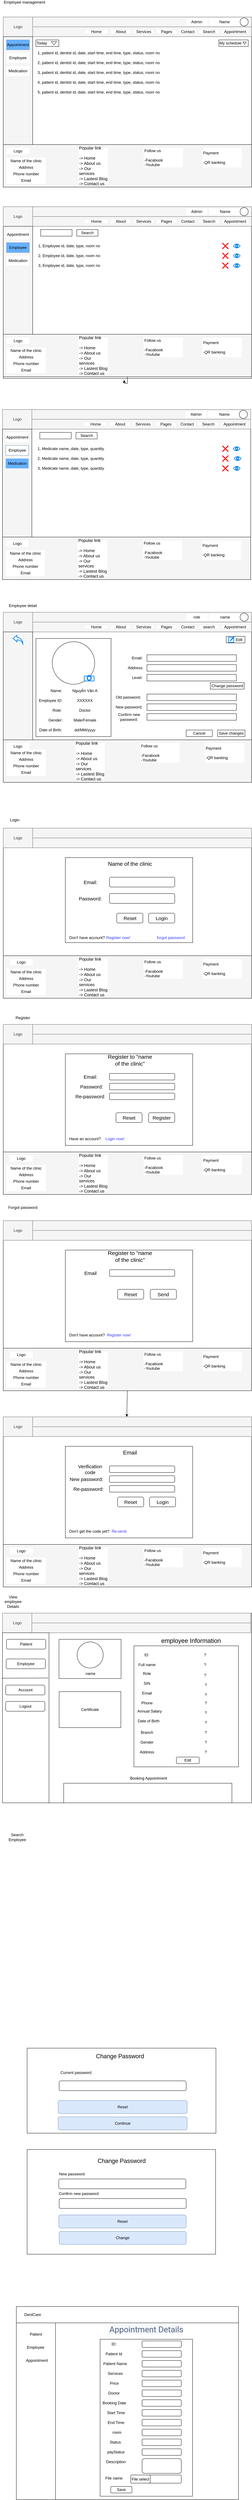 <mxfile version="24.5.3" type="device">
  <diagram name="Page-1" id="k0tu-8JoDi0TnRKVN1S2">
    <mxGraphModel dx="1260" dy="745" grid="1" gridSize="10" guides="1" tooltips="1" connect="1" arrows="1" fold="1" page="1" pageScale="1" pageWidth="850" pageHeight="1100" math="0" shadow="0">
      <root>
        <mxCell id="0" />
        <mxCell id="1" parent="0" />
        <mxCell id="kaYRoUPyHofxfCsmNQoP-1" value="" style="rounded=0;whiteSpace=wrap;html=1;" parent="1" vertex="1">
          <mxGeometry x="40" y="80" width="760" height="520" as="geometry" />
        </mxCell>
        <mxCell id="kaYRoUPyHofxfCsmNQoP-2" value="" style="rounded=0;whiteSpace=wrap;html=1;strokeColor=default;fillColor=#f5f5f5;fontColor=#333333;" parent="1" vertex="1">
          <mxGeometry x="40" y="470" width="760" height="130" as="geometry" />
        </mxCell>
        <mxCell id="kaYRoUPyHofxfCsmNQoP-3" value="header" style="rounded=0;whiteSpace=wrap;html=1;strokeColor=none;fillColor=#f5f5f5;fontColor=#333333;align=center;" parent="1" vertex="1">
          <mxGeometry x="40" y="80" width="760" height="60" as="geometry" />
        </mxCell>
        <mxCell id="kaYRoUPyHofxfCsmNQoP-4" value="Employee management" style="rounded=0;whiteSpace=wrap;html=1;strokeColor=none;" parent="1" vertex="1">
          <mxGeometry x="30" y="30" width="150" height="10" as="geometry" />
        </mxCell>
        <mxCell id="kaYRoUPyHofxfCsmNQoP-5" value="Logo" style="rounded=0;whiteSpace=wrap;html=1;strokeColor=#666666;fillColor=#f5f5f5;fontColor=#333333;" parent="1" vertex="1">
          <mxGeometry x="40" y="80" width="90" height="60" as="geometry" />
        </mxCell>
        <mxCell id="kaYRoUPyHofxfCsmNQoP-6" value="" style="rounded=0;whiteSpace=wrap;html=1;strokeColor=#666666;fillColor=#f5f5f5;fontColor=#333333;" parent="1" vertex="1">
          <mxGeometry x="130" y="80" width="670" height="30" as="geometry" />
        </mxCell>
        <mxCell id="kaYRoUPyHofxfCsmNQoP-7" value="" style="rounded=0;whiteSpace=wrap;html=1;fillColor=#f5f5f5;fontColor=#333333;strokeColor=#666666;" parent="1" vertex="1">
          <mxGeometry x="130" y="110" width="670" height="30" as="geometry" />
        </mxCell>
        <mxCell id="kaYRoUPyHofxfCsmNQoP-8" value="Name" style="rounded=0;whiteSpace=wrap;html=1;strokeColor=none;" parent="1" vertex="1">
          <mxGeometry x="670" y="85" width="95" height="20" as="geometry" />
        </mxCell>
        <mxCell id="kaYRoUPyHofxfCsmNQoP-11" value="Appointment" style="rounded=0;whiteSpace=wrap;html=1;strokeColor=none;" parent="1" vertex="1">
          <mxGeometry x="710" y="120" width="80" height="10" as="geometry" />
        </mxCell>
        <mxCell id="kaYRoUPyHofxfCsmNQoP-12" value="Search" style="rounded=0;whiteSpace=wrap;html=1;strokeColor=none;" parent="1" vertex="1">
          <mxGeometry x="640" y="120" width="60" height="10" as="geometry" />
        </mxCell>
        <mxCell id="kaYRoUPyHofxfCsmNQoP-14" value="Home" style="rounded=0;whiteSpace=wrap;html=1;strokeColor=none;" parent="1" vertex="1">
          <mxGeometry x="290" y="120" width="70" height="10" as="geometry" />
        </mxCell>
        <mxCell id="kaYRoUPyHofxfCsmNQoP-15" value="About" style="rounded=0;whiteSpace=wrap;html=1;strokeColor=none;" parent="1" vertex="1">
          <mxGeometry x="370" y="120" width="60" height="10" as="geometry" />
        </mxCell>
        <mxCell id="kaYRoUPyHofxfCsmNQoP-16" value="Services" style="rounded=0;whiteSpace=wrap;html=1;strokeColor=none;" parent="1" vertex="1">
          <mxGeometry x="440" y="120" width="60" height="10" as="geometry" />
        </mxCell>
        <mxCell id="kaYRoUPyHofxfCsmNQoP-17" value="Pages" style="rounded=0;whiteSpace=wrap;html=1;strokeColor=none;" parent="1" vertex="1">
          <mxGeometry x="510" y="120" width="60" height="10" as="geometry" />
        </mxCell>
        <mxCell id="kaYRoUPyHofxfCsmNQoP-18" value="Contact" style="rounded=0;whiteSpace=wrap;html=1;strokeColor=none;" parent="1" vertex="1">
          <mxGeometry x="580" y="120" width="50" height="10" as="geometry" />
        </mxCell>
        <mxCell id="kaYRoUPyHofxfCsmNQoP-20" value="" style="ellipse;whiteSpace=wrap;html=1;aspect=fixed;" parent="1" vertex="1">
          <mxGeometry x="765" y="82.5" width="25" height="25" as="geometry" />
        </mxCell>
        <mxCell id="kaYRoUPyHofxfCsmNQoP-21" value="Logo" style="rounded=0;whiteSpace=wrap;html=1;strokeColor=none;" parent="1" vertex="1">
          <mxGeometry x="50" y="480" width="70" height="20" as="geometry" />
        </mxCell>
        <mxCell id="kaYRoUPyHofxfCsmNQoP-22" value="" style="rounded=0;whiteSpace=wrap;html=1;fillColor=#f5f5f5;fontColor=#333333;strokeColor=default;" parent="1" vertex="1">
          <mxGeometry x="40" y="140" width="90" height="330" as="geometry" />
        </mxCell>
        <mxCell id="kaYRoUPyHofxfCsmNQoP-23" value="Appointment" style="rounded=0;whiteSpace=wrap;html=1;strokeColor=#6c8ebf;fillColor=#66B2FF;" parent="1" vertex="1">
          <mxGeometry x="50" y="150" width="70" height="30" as="geometry" />
        </mxCell>
        <mxCell id="kaYRoUPyHofxfCsmNQoP-24" value="Employee" style="rounded=0;whiteSpace=wrap;html=1;strokeColor=none;" parent="1" vertex="1">
          <mxGeometry x="50" y="190" width="70" height="30" as="geometry" />
        </mxCell>
        <mxCell id="kaYRoUPyHofxfCsmNQoP-25" value="Medication" style="rounded=0;whiteSpace=wrap;html=1;strokeColor=none;" parent="1" vertex="1">
          <mxGeometry x="50" y="230" width="70" height="30" as="geometry" />
        </mxCell>
        <mxCell id="kaYRoUPyHofxfCsmNQoP-27" value="Admin" style="rounded=0;whiteSpace=wrap;html=1;strokeColor=none;" parent="1" vertex="1">
          <mxGeometry x="600" y="85" width="65" height="20" as="geometry" />
        </mxCell>
        <mxCell id="kaYRoUPyHofxfCsmNQoP-30" value="" style="rounded=0;whiteSpace=wrap;html=1;" parent="1" vertex="1">
          <mxGeometry x="40" y="1900" width="760" height="520" as="geometry" />
        </mxCell>
        <mxCell id="kaYRoUPyHofxfCsmNQoP-31" value="" style="rounded=0;whiteSpace=wrap;html=1;strokeColor=default;fillColor=#f5f5f5;fontColor=#333333;" parent="1" vertex="1">
          <mxGeometry x="40" y="2290" width="760" height="130" as="geometry" />
        </mxCell>
        <mxCell id="kaYRoUPyHofxfCsmNQoP-32" value="header" style="rounded=0;whiteSpace=wrap;html=1;strokeColor=none;fillColor=#f5f5f5;fontColor=#333333;align=center;" parent="1" vertex="1">
          <mxGeometry x="40" y="1900" width="760" height="60" as="geometry" />
        </mxCell>
        <mxCell id="kaYRoUPyHofxfCsmNQoP-33" value="Logo" style="rounded=0;whiteSpace=wrap;html=1;strokeColor=#666666;fillColor=#f5f5f5;fontColor=#333333;" parent="1" vertex="1">
          <mxGeometry x="40" y="1900" width="90" height="60" as="geometry" />
        </mxCell>
        <mxCell id="kaYRoUPyHofxfCsmNQoP-34" value="" style="rounded=0;whiteSpace=wrap;html=1;strokeColor=#666666;fillColor=#f5f5f5;fontColor=#333333;" parent="1" vertex="1">
          <mxGeometry x="130" y="1900" width="670" height="30" as="geometry" />
        </mxCell>
        <mxCell id="kaYRoUPyHofxfCsmNQoP-35" value="" style="rounded=0;whiteSpace=wrap;html=1;fillColor=#f5f5f5;fontColor=#333333;strokeColor=#666666;" parent="1" vertex="1">
          <mxGeometry x="130" y="1930" width="670" height="30" as="geometry" />
        </mxCell>
        <mxCell id="kaYRoUPyHofxfCsmNQoP-36" value="&amp;nbsp;name" style="rounded=0;whiteSpace=wrap;html=1;strokeColor=none;" parent="1" vertex="1">
          <mxGeometry x="670" y="1905" width="95" height="20" as="geometry" />
        </mxCell>
        <mxCell id="kaYRoUPyHofxfCsmNQoP-37" value="Appointment" style="rounded=0;whiteSpace=wrap;html=1;strokeColor=none;" parent="1" vertex="1">
          <mxGeometry x="710" y="1940" width="80" height="10" as="geometry" />
        </mxCell>
        <mxCell id="kaYRoUPyHofxfCsmNQoP-38" value="search" style="rounded=0;whiteSpace=wrap;html=1;strokeColor=none;" parent="1" vertex="1">
          <mxGeometry x="640" y="1940" width="60" height="10" as="geometry" />
        </mxCell>
        <mxCell id="kaYRoUPyHofxfCsmNQoP-39" value="Home" style="rounded=0;whiteSpace=wrap;html=1;strokeColor=none;" parent="1" vertex="1">
          <mxGeometry x="290" y="1940" width="70" height="10" as="geometry" />
        </mxCell>
        <mxCell id="kaYRoUPyHofxfCsmNQoP-40" value="About" style="rounded=0;whiteSpace=wrap;html=1;strokeColor=none;" parent="1" vertex="1">
          <mxGeometry x="370" y="1940" width="60" height="10" as="geometry" />
        </mxCell>
        <mxCell id="kaYRoUPyHofxfCsmNQoP-41" value="Services" style="rounded=0;whiteSpace=wrap;html=1;strokeColor=none;" parent="1" vertex="1">
          <mxGeometry x="440" y="1940" width="60" height="10" as="geometry" />
        </mxCell>
        <mxCell id="kaYRoUPyHofxfCsmNQoP-42" value="Pages" style="rounded=0;whiteSpace=wrap;html=1;strokeColor=none;" parent="1" vertex="1">
          <mxGeometry x="510" y="1940" width="60" height="10" as="geometry" />
        </mxCell>
        <mxCell id="kaYRoUPyHofxfCsmNQoP-43" value="Contact" style="rounded=0;whiteSpace=wrap;html=1;strokeColor=none;" parent="1" vertex="1">
          <mxGeometry x="580" y="1940" width="50" height="10" as="geometry" />
        </mxCell>
        <mxCell id="kaYRoUPyHofxfCsmNQoP-44" value="" style="ellipse;whiteSpace=wrap;html=1;aspect=fixed;" parent="1" vertex="1">
          <mxGeometry x="765" y="1902.5" width="25" height="25" as="geometry" />
        </mxCell>
        <mxCell id="kaYRoUPyHofxfCsmNQoP-45" value="Logo" style="rounded=0;whiteSpace=wrap;html=1;strokeColor=none;" parent="1" vertex="1">
          <mxGeometry x="50" y="2300" width="70" height="20" as="geometry" />
        </mxCell>
        <mxCell id="kaYRoUPyHofxfCsmNQoP-46" value="" style="rounded=0;whiteSpace=wrap;html=1;fillColor=#f5f5f5;fontColor=#333333;strokeColor=default;" parent="1" vertex="1">
          <mxGeometry x="40" y="1960" width="90" height="330" as="geometry" />
        </mxCell>
        <mxCell id="kaYRoUPyHofxfCsmNQoP-50" value="role" style="rounded=0;whiteSpace=wrap;html=1;strokeColor=none;" parent="1" vertex="1">
          <mxGeometry x="600" y="1905" width="65" height="20" as="geometry" />
        </mxCell>
        <mxCell id="kaYRoUPyHofxfCsmNQoP-51" value="" style="rounded=0;whiteSpace=wrap;html=1;" parent="1" vertex="1">
          <mxGeometry x="140" y="1980" width="230" height="300" as="geometry" />
        </mxCell>
        <mxCell id="kaYRoUPyHofxfCsmNQoP-52" value="" style="ellipse;whiteSpace=wrap;html=1;aspect=fixed;" parent="1" vertex="1">
          <mxGeometry x="190" y="1990" width="130" height="130" as="geometry" />
        </mxCell>
        <mxCell id="kaYRoUPyHofxfCsmNQoP-53" value="Name:" style="rounded=0;whiteSpace=wrap;html=1;strokeColor=none;" parent="1" vertex="1">
          <mxGeometry x="180" y="2130" width="45" height="20" as="geometry" />
        </mxCell>
        <mxCell id="kaYRoUPyHofxfCsmNQoP-54" value="Employee ID:" style="rounded=0;whiteSpace=wrap;html=1;strokeColor=none;" parent="1" vertex="1">
          <mxGeometry x="145" y="2160" width="80" height="20" as="geometry" />
        </mxCell>
        <mxCell id="kaYRoUPyHofxfCsmNQoP-55" value="Role:" style="rounded=0;whiteSpace=wrap;html=1;strokeColor=none;" parent="1" vertex="1">
          <mxGeometry x="185" y="2190" width="40" height="20" as="geometry" />
        </mxCell>
        <mxCell id="kaYRoUPyHofxfCsmNQoP-56" value="Gender:" style="rounded=0;whiteSpace=wrap;html=1;strokeColor=none;" parent="1" vertex="1">
          <mxGeometry x="175" y="2220" width="50" height="20" as="geometry" />
        </mxCell>
        <mxCell id="kaYRoUPyHofxfCsmNQoP-57" value="Date of Birth:" style="rounded=0;whiteSpace=wrap;html=1;strokeColor=none;" parent="1" vertex="1">
          <mxGeometry x="145" y="2250" width="80" height="20" as="geometry" />
        </mxCell>
        <mxCell id="kaYRoUPyHofxfCsmNQoP-58" value="Nguyễn Văn A" style="rounded=0;whiteSpace=wrap;html=1;strokeColor=none;" parent="1" vertex="1">
          <mxGeometry x="230" y="2130" width="120" height="20" as="geometry" />
        </mxCell>
        <mxCell id="kaYRoUPyHofxfCsmNQoP-59" value="XXXXXX" style="rounded=0;whiteSpace=wrap;html=1;strokeColor=none;" parent="1" vertex="1">
          <mxGeometry x="230" y="2160" width="120" height="20" as="geometry" />
        </mxCell>
        <mxCell id="kaYRoUPyHofxfCsmNQoP-60" value="Doctor" style="rounded=0;whiteSpace=wrap;html=1;strokeColor=none;" parent="1" vertex="1">
          <mxGeometry x="230" y="2190" width="120" height="20" as="geometry" />
        </mxCell>
        <mxCell id="kaYRoUPyHofxfCsmNQoP-61" value="Male/Female" style="rounded=0;whiteSpace=wrap;html=1;strokeColor=none;" parent="1" vertex="1">
          <mxGeometry x="230" y="2220" width="120" height="20" as="geometry" />
        </mxCell>
        <mxCell id="kaYRoUPyHofxfCsmNQoP-62" value="dd/MM/yyyy" style="rounded=0;whiteSpace=wrap;html=1;strokeColor=none;" parent="1" vertex="1">
          <mxGeometry x="230" y="2250" width="120" height="20" as="geometry" />
        </mxCell>
        <mxCell id="kaYRoUPyHofxfCsmNQoP-69" value="" style="rounded=0;whiteSpace=wrap;html=1;" parent="1" vertex="1">
          <mxGeometry x="480" y="2030" width="273.62" height="20" as="geometry" />
        </mxCell>
        <mxCell id="kaYRoUPyHofxfCsmNQoP-70" value="" style="rounded=0;whiteSpace=wrap;html=1;" parent="1" vertex="1">
          <mxGeometry x="480" y="2060" width="273.62" height="20" as="geometry" />
        </mxCell>
        <mxCell id="kaYRoUPyHofxfCsmNQoP-71" value="" style="rounded=0;whiteSpace=wrap;html=1;" parent="1" vertex="1">
          <mxGeometry x="480" y="2090" width="273.62" height="20" as="geometry" />
        </mxCell>
        <mxCell id="kaYRoUPyHofxfCsmNQoP-72" value="Change password" style="rounded=0;whiteSpace=wrap;html=1;" parent="1" vertex="1">
          <mxGeometry x="673.88" y="2115" width="103.62" height="20" as="geometry" />
        </mxCell>
        <mxCell id="kaYRoUPyHofxfCsmNQoP-74" value="Save changes" style="rounded=0;whiteSpace=wrap;html=1;" parent="1" vertex="1">
          <mxGeometry x="696.38" y="2260" width="83.62" height="20" as="geometry" />
        </mxCell>
        <mxCell id="kaYRoUPyHofxfCsmNQoP-75" value="Cancel" style="rounded=0;whiteSpace=wrap;html=1;rotation=0;gradientColor=none;" parent="1" vertex="1">
          <mxGeometry x="600" y="2260" width="80" height="20" as="geometry" />
        </mxCell>
        <mxCell id="kaYRoUPyHofxfCsmNQoP-76" value="Email:" style="rounded=0;whiteSpace=wrap;html=1;strokeColor=none;" parent="1" vertex="1">
          <mxGeometry x="430" y="2030" width="40" height="20" as="geometry" />
        </mxCell>
        <mxCell id="kaYRoUPyHofxfCsmNQoP-77" value="Address:" style="rounded=0;whiteSpace=wrap;html=1;strokeColor=none;" parent="1" vertex="1">
          <mxGeometry x="420" y="2060" width="50" height="20" as="geometry" />
        </mxCell>
        <mxCell id="kaYRoUPyHofxfCsmNQoP-78" value="Level:" style="rounded=0;whiteSpace=wrap;html=1;strokeColor=none;" parent="1" vertex="1">
          <mxGeometry x="430" y="2090" width="40" height="20" as="geometry" />
        </mxCell>
        <mxCell id="kaYRoUPyHofxfCsmNQoP-84" value="Edit&amp;nbsp;&amp;nbsp;" style="rounded=0;whiteSpace=wrap;html=1;align=right;" parent="1" vertex="1">
          <mxGeometry x="722.5" y="1973.5" width="57.5" height="20" as="geometry" />
        </mxCell>
        <mxCell id="kaYRoUPyHofxfCsmNQoP-85" value="" style="html=1;verticalLabelPosition=bottom;align=center;labelBackgroundColor=#ffffff;verticalAlign=top;strokeWidth=2;strokeColor=#0080F0;shadow=0;dashed=0;shape=mxgraph.ios7.icons.edit;fontSize=12;" parent="1" vertex="1">
          <mxGeometry x="730" y="1975" width="17" height="17" as="geometry" />
        </mxCell>
        <mxCell id="kaYRoUPyHofxfCsmNQoP-94" value="" style="rounded=0;whiteSpace=wrap;html=1;" parent="1" vertex="1">
          <mxGeometry x="480" y="2180" width="273.62" height="20" as="geometry" />
        </mxCell>
        <mxCell id="kaYRoUPyHofxfCsmNQoP-95" value="New password:" style="rounded=0;whiteSpace=wrap;html=1;strokeColor=none;" parent="1" vertex="1">
          <mxGeometry x="380" y="2180" width="90" height="20" as="geometry" />
        </mxCell>
        <mxCell id="kaYRoUPyHofxfCsmNQoP-99" value="Name of the clinic" style="rounded=0;whiteSpace=wrap;html=1;strokeColor=none;" parent="1" vertex="1">
          <mxGeometry x="50" y="510" width="120" height="20" as="geometry" />
        </mxCell>
        <mxCell id="kaYRoUPyHofxfCsmNQoP-100" value="Address" style="rounded=0;whiteSpace=wrap;html=1;strokeColor=none;" parent="1" vertex="1">
          <mxGeometry x="50" y="530" width="120" height="20" as="geometry" />
        </mxCell>
        <mxCell id="kaYRoUPyHofxfCsmNQoP-101" value="Phone number" style="rounded=0;whiteSpace=wrap;html=1;strokeColor=none;" parent="1" vertex="1">
          <mxGeometry x="50" y="550" width="120" height="20" as="geometry" />
        </mxCell>
        <mxCell id="kaYRoUPyHofxfCsmNQoP-102" value="Email" style="rounded=0;whiteSpace=wrap;html=1;strokeColor=none;" parent="1" vertex="1">
          <mxGeometry x="50" y="570" width="120" height="20" as="geometry" />
        </mxCell>
        <mxCell id="kaYRoUPyHofxfCsmNQoP-104" value="Name of the clinic" style="rounded=0;whiteSpace=wrap;html=1;strokeColor=none;" parent="1" vertex="1">
          <mxGeometry x="50" y="2320" width="120" height="20" as="geometry" />
        </mxCell>
        <mxCell id="kaYRoUPyHofxfCsmNQoP-105" value="Address" style="rounded=0;whiteSpace=wrap;html=1;strokeColor=none;" parent="1" vertex="1">
          <mxGeometry x="50" y="2340" width="120" height="20" as="geometry" />
        </mxCell>
        <mxCell id="kaYRoUPyHofxfCsmNQoP-106" value="Phone number" style="rounded=0;whiteSpace=wrap;html=1;strokeColor=none;" parent="1" vertex="1">
          <mxGeometry x="50" y="2360" width="120" height="20" as="geometry" />
        </mxCell>
        <mxCell id="kaYRoUPyHofxfCsmNQoP-107" value="Email" style="rounded=0;whiteSpace=wrap;html=1;strokeColor=none;" parent="1" vertex="1">
          <mxGeometry x="50" y="2380" width="120" height="20" as="geometry" />
        </mxCell>
        <mxCell id="kaYRoUPyHofxfCsmNQoP-108" value="&lt;font style=&quot;font-size: 13px;&quot;&gt;Popular link&lt;/font&gt;&lt;div style=&quot;font-size: 13px;&quot;&gt;&lt;br&gt;&lt;div&gt;-&amp;gt; Home&lt;/div&gt;&lt;div&gt;-&amp;gt; About us&lt;/div&gt;&lt;div&gt;-&amp;gt; Our services&lt;/div&gt;&lt;div&gt;-&amp;gt; Lastest Blog&lt;/div&gt;&lt;div&gt;-&amp;gt; Contact us&lt;/div&gt;&lt;/div&gt;" style="rounded=0;whiteSpace=wrap;html=1;align=left;strokeColor=none;" parent="1" vertex="1">
          <mxGeometry x="270" y="480" width="90" height="110" as="geometry" />
        </mxCell>
        <mxCell id="kaYRoUPyHofxfCsmNQoP-109" value="Follow us&lt;div&gt;&lt;br&gt;&lt;/div&gt;&lt;div&gt;-Facabook&lt;/div&gt;&lt;div&gt;-Youtube&lt;/div&gt;" style="rounded=0;whiteSpace=wrap;html=1;align=left;strokeColor=none;" parent="1" vertex="1">
          <mxGeometry x="470" y="480" width="120" height="60" as="geometry" />
        </mxCell>
        <mxCell id="kaYRoUPyHofxfCsmNQoP-110" value="Payment&lt;div&gt;&lt;br&gt;&lt;/div&gt;&lt;div&gt;-QR banking&lt;/div&gt;" style="rounded=0;whiteSpace=wrap;html=1;align=left;strokeColor=none;" parent="1" vertex="1">
          <mxGeometry x="650" y="480" width="120" height="60" as="geometry" />
        </mxCell>
        <mxCell id="kaYRoUPyHofxfCsmNQoP-111" value="" style="html=1;verticalLabelPosition=bottom;align=center;labelBackgroundColor=#ffffff;verticalAlign=top;strokeWidth=2;strokeColor=#0080F0;shadow=0;dashed=0;shape=mxgraph.ios7.icons.camera;" parent="1" vertex="1">
          <mxGeometry x="288" y="2092.6" width="30" height="17.4" as="geometry" />
        </mxCell>
        <mxCell id="kaYRoUPyHofxfCsmNQoP-116" value="&lt;font style=&quot;font-size: 13px;&quot;&gt;Popular link&lt;/font&gt;&lt;div style=&quot;font-size: 13px;&quot;&gt;&lt;br&gt;&lt;div&gt;-&amp;gt; Home&lt;/div&gt;&lt;div&gt;-&amp;gt; About us&lt;/div&gt;&lt;div&gt;-&amp;gt; Our services&lt;/div&gt;&lt;div&gt;-&amp;gt; Lastest Blog&lt;/div&gt;&lt;div&gt;-&amp;gt; Contact us&lt;/div&gt;&lt;/div&gt;" style="rounded=0;whiteSpace=wrap;html=1;align=left;strokeColor=none;" parent="1" vertex="1">
          <mxGeometry x="260" y="2300" width="90" height="110" as="geometry" />
        </mxCell>
        <mxCell id="kaYRoUPyHofxfCsmNQoP-117" value="Follow us&lt;div&gt;&lt;br&gt;&lt;/div&gt;&lt;div&gt;-Facabook&lt;/div&gt;&lt;div&gt;-Youtube&lt;/div&gt;" style="rounded=0;whiteSpace=wrap;html=1;align=left;strokeColor=none;" parent="1" vertex="1">
          <mxGeometry x="460" y="2300" width="120" height="60" as="geometry" />
        </mxCell>
        <mxCell id="kaYRoUPyHofxfCsmNQoP-118" value="Payment&lt;div&gt;&lt;br&gt;&lt;/div&gt;&lt;div&gt;-QR banking&lt;/div&gt;" style="rounded=0;whiteSpace=wrap;html=1;align=left;strokeColor=none;" parent="1" vertex="1">
          <mxGeometry x="657.5" y="2300" width="120" height="60" as="geometry" />
        </mxCell>
        <mxCell id="kaYRoUPyHofxfCsmNQoP-119" value="" style="html=1;verticalLabelPosition=bottom;align=center;labelBackgroundColor=#ffffff;verticalAlign=top;strokeWidth=2;strokeColor=#0080F0;shadow=0;dashed=0;shape=mxgraph.ios7.icons.back;" parent="1" vertex="1">
          <mxGeometry x="70" y="1970.75" width="30" height="25.5" as="geometry" />
        </mxCell>
        <mxCell id="1xwqfClV_x3DvjiMqpP7-1" value="" style="rounded=0;whiteSpace=wrap;html=1;" parent="1" vertex="1">
          <mxGeometry x="40" y="665" width="760" height="520" as="geometry" />
        </mxCell>
        <mxCell id="AFomazYn1L_GfGO_aapF-146" style="edgeStyle=orthogonalEdgeStyle;rounded=0;orthogonalLoop=1;jettySize=auto;html=1;" parent="1" source="1xwqfClV_x3DvjiMqpP7-2" edge="1">
          <mxGeometry relative="1" as="geometry">
            <mxPoint x="410" y="1190" as="targetPoint" />
          </mxGeometry>
        </mxCell>
        <mxCell id="1xwqfClV_x3DvjiMqpP7-2" value="" style="rounded=0;whiteSpace=wrap;html=1;strokeColor=default;fillColor=#f5f5f5;fontColor=#333333;" parent="1" vertex="1">
          <mxGeometry x="40" y="1050" width="760" height="130" as="geometry" />
        </mxCell>
        <mxCell id="1xwqfClV_x3DvjiMqpP7-3" value="header" style="rounded=0;whiteSpace=wrap;html=1;strokeColor=none;fillColor=#f5f5f5;fontColor=#333333;align=center;" parent="1" vertex="1">
          <mxGeometry x="40" y="660" width="760" height="60" as="geometry" />
        </mxCell>
        <mxCell id="1xwqfClV_x3DvjiMqpP7-4" value="Logo" style="rounded=0;whiteSpace=wrap;html=1;strokeColor=#666666;fillColor=#f5f5f5;fontColor=#333333;" parent="1" vertex="1">
          <mxGeometry x="40" y="660" width="90" height="60" as="geometry" />
        </mxCell>
        <mxCell id="1xwqfClV_x3DvjiMqpP7-5" value="" style="rounded=0;whiteSpace=wrap;html=1;strokeColor=#666666;fillColor=#f5f5f5;fontColor=#333333;" parent="1" vertex="1">
          <mxGeometry x="130" y="660" width="670" height="30" as="geometry" />
        </mxCell>
        <mxCell id="1xwqfClV_x3DvjiMqpP7-6" value="" style="rounded=0;whiteSpace=wrap;html=1;fillColor=#f5f5f5;fontColor=#333333;strokeColor=#666666;" parent="1" vertex="1">
          <mxGeometry x="130" y="690" width="670" height="30" as="geometry" />
        </mxCell>
        <mxCell id="1xwqfClV_x3DvjiMqpP7-7" value="&amp;nbsp;Name" style="rounded=0;whiteSpace=wrap;html=1;strokeColor=none;" parent="1" vertex="1">
          <mxGeometry x="670" y="665" width="95" height="20" as="geometry" />
        </mxCell>
        <mxCell id="1xwqfClV_x3DvjiMqpP7-8" value="Appointment" style="rounded=0;whiteSpace=wrap;html=1;strokeColor=none;" parent="1" vertex="1">
          <mxGeometry x="710" y="700" width="80" height="10" as="geometry" />
        </mxCell>
        <mxCell id="1xwqfClV_x3DvjiMqpP7-9" value="Search" style="rounded=0;whiteSpace=wrap;html=1;strokeColor=none;" parent="1" vertex="1">
          <mxGeometry x="640" y="700" width="60" height="10" as="geometry" />
        </mxCell>
        <mxCell id="1xwqfClV_x3DvjiMqpP7-10" value="Home" style="rounded=0;whiteSpace=wrap;html=1;strokeColor=none;" parent="1" vertex="1">
          <mxGeometry x="290" y="700" width="70" height="10" as="geometry" />
        </mxCell>
        <mxCell id="1xwqfClV_x3DvjiMqpP7-11" value="About" style="rounded=0;whiteSpace=wrap;html=1;strokeColor=none;" parent="1" vertex="1">
          <mxGeometry x="370" y="700" width="60" height="10" as="geometry" />
        </mxCell>
        <mxCell id="1xwqfClV_x3DvjiMqpP7-12" value="Services" style="rounded=0;whiteSpace=wrap;html=1;strokeColor=none;" parent="1" vertex="1">
          <mxGeometry x="440" y="700" width="60" height="10" as="geometry" />
        </mxCell>
        <mxCell id="1xwqfClV_x3DvjiMqpP7-13" value="Pages" style="rounded=0;whiteSpace=wrap;html=1;strokeColor=none;" parent="1" vertex="1">
          <mxGeometry x="510" y="700" width="60" height="10" as="geometry" />
        </mxCell>
        <mxCell id="1xwqfClV_x3DvjiMqpP7-14" value="Contact" style="rounded=0;whiteSpace=wrap;html=1;strokeColor=none;" parent="1" vertex="1">
          <mxGeometry x="580" y="700" width="50" height="10" as="geometry" />
        </mxCell>
        <mxCell id="1xwqfClV_x3DvjiMqpP7-15" value="" style="ellipse;whiteSpace=wrap;html=1;aspect=fixed;" parent="1" vertex="1">
          <mxGeometry x="765" y="662.5" width="25" height="25" as="geometry" />
        </mxCell>
        <mxCell id="1xwqfClV_x3DvjiMqpP7-16" value="Logo" style="rounded=0;whiteSpace=wrap;html=1;strokeColor=none;" parent="1" vertex="1">
          <mxGeometry x="50" y="1060" width="70" height="20" as="geometry" />
        </mxCell>
        <mxCell id="1xwqfClV_x3DvjiMqpP7-17" value="" style="rounded=0;whiteSpace=wrap;html=1;fillColor=#f5f5f5;fontColor=#333333;strokeColor=default;" parent="1" vertex="1">
          <mxGeometry x="40" y="720" width="90" height="330" as="geometry" />
        </mxCell>
        <mxCell id="1xwqfClV_x3DvjiMqpP7-18" value="Appointment" style="rounded=0;whiteSpace=wrap;html=1;strokeColor=none;" parent="1" vertex="1">
          <mxGeometry x="50" y="730" width="70" height="30" as="geometry" />
        </mxCell>
        <mxCell id="1xwqfClV_x3DvjiMqpP7-19" value="Employee" style="rounded=0;whiteSpace=wrap;html=1;strokeColor=#6c8ebf;fillColor=#66B2FF;" parent="1" vertex="1">
          <mxGeometry x="50" y="770" width="70" height="30" as="geometry" />
        </mxCell>
        <mxCell id="1xwqfClV_x3DvjiMqpP7-20" value="Medication" style="rounded=0;whiteSpace=wrap;html=1;strokeColor=none;" parent="1" vertex="1">
          <mxGeometry x="50" y="810" width="70" height="30" as="geometry" />
        </mxCell>
        <mxCell id="1xwqfClV_x3DvjiMqpP7-21" value="Admin" style="rounded=0;whiteSpace=wrap;html=1;strokeColor=none;" parent="1" vertex="1">
          <mxGeometry x="600" y="665" width="65" height="20" as="geometry" />
        </mxCell>
        <mxCell id="1xwqfClV_x3DvjiMqpP7-22" value="Name of the clinic" style="rounded=0;whiteSpace=wrap;html=1;strokeColor=none;" parent="1" vertex="1">
          <mxGeometry x="50" y="1090" width="120" height="20" as="geometry" />
        </mxCell>
        <mxCell id="1xwqfClV_x3DvjiMqpP7-23" value="Address" style="rounded=0;whiteSpace=wrap;html=1;strokeColor=none;" parent="1" vertex="1">
          <mxGeometry x="50" y="1110" width="120" height="20" as="geometry" />
        </mxCell>
        <mxCell id="1xwqfClV_x3DvjiMqpP7-24" value="Phone number" style="rounded=0;whiteSpace=wrap;html=1;strokeColor=none;" parent="1" vertex="1">
          <mxGeometry x="50" y="1130" width="120" height="20" as="geometry" />
        </mxCell>
        <mxCell id="1xwqfClV_x3DvjiMqpP7-25" value="Email" style="rounded=0;whiteSpace=wrap;html=1;strokeColor=none;" parent="1" vertex="1">
          <mxGeometry x="50" y="1150" width="120" height="20" as="geometry" />
        </mxCell>
        <mxCell id="1xwqfClV_x3DvjiMqpP7-26" value="&lt;font style=&quot;font-size: 13px;&quot;&gt;Popular link&lt;/font&gt;&lt;div style=&quot;font-size: 13px;&quot;&gt;&lt;br&gt;&lt;div&gt;-&amp;gt; Home&lt;/div&gt;&lt;div&gt;-&amp;gt; About us&lt;/div&gt;&lt;div&gt;-&amp;gt; Our services&lt;/div&gt;&lt;div&gt;-&amp;gt; Lastest Blog&lt;/div&gt;&lt;div&gt;-&amp;gt; Contact us&lt;/div&gt;&lt;/div&gt;" style="rounded=0;whiteSpace=wrap;html=1;align=left;strokeColor=none;" parent="1" vertex="1">
          <mxGeometry x="270" y="1060" width="90" height="110" as="geometry" />
        </mxCell>
        <mxCell id="1xwqfClV_x3DvjiMqpP7-27" value="Follow us&lt;div&gt;&lt;br&gt;&lt;/div&gt;&lt;div&gt;-Facabook&lt;/div&gt;&lt;div&gt;-Youtube&lt;/div&gt;" style="rounded=0;whiteSpace=wrap;html=1;align=left;strokeColor=none;" parent="1" vertex="1">
          <mxGeometry x="470" y="1060" width="120" height="60" as="geometry" />
        </mxCell>
        <mxCell id="1xwqfClV_x3DvjiMqpP7-28" value="Payment&lt;div&gt;&lt;br&gt;&lt;/div&gt;&lt;div&gt;-QR banking&lt;/div&gt;" style="rounded=0;whiteSpace=wrap;html=1;align=left;strokeColor=none;" parent="1" vertex="1">
          <mxGeometry x="650" y="1060" width="120" height="60" as="geometry" />
        </mxCell>
        <mxCell id="F-968YT1H_lC1eH4sWaF-1" value="Today" style="rounded=0;whiteSpace=wrap;html=1;align=left;" parent="1" vertex="1">
          <mxGeometry x="140" y="150" width="70" height="20" as="geometry" />
        </mxCell>
        <mxCell id="F-968YT1H_lC1eH4sWaF-2" value="" style="triangle;whiteSpace=wrap;html=1;rotation=90;" parent="1" vertex="1">
          <mxGeometry x="190" y="151.88" width="10" height="16.25" as="geometry" />
        </mxCell>
        <mxCell id="F-968YT1H_lC1eH4sWaF-3" value="1, patient id, dentist id, date, start time, end time, type, status, room no" style="rounded=0;whiteSpace=wrap;html=1;align=left;strokeColor=none;" parent="1" vertex="1">
          <mxGeometry x="142.5" y="180" width="627.5" height="20" as="geometry" />
        </mxCell>
        <mxCell id="F-968YT1H_lC1eH4sWaF-4" value="2, patient id, dentist id, date, start time, end time, type, status, room no" style="rounded=0;whiteSpace=wrap;html=1;align=left;strokeColor=none;" parent="1" vertex="1">
          <mxGeometry x="142.5" y="210" width="627.5" height="20" as="geometry" />
        </mxCell>
        <mxCell id="F-968YT1H_lC1eH4sWaF-5" value="3, patient id, dentist id, date, start time, end time, type, status, room no" style="rounded=0;whiteSpace=wrap;html=1;align=left;strokeColor=none;" parent="1" vertex="1">
          <mxGeometry x="142.5" y="240" width="627.5" height="20" as="geometry" />
        </mxCell>
        <mxCell id="F-968YT1H_lC1eH4sWaF-6" value="4, patient id, dentist id, date, start time, end time, type, status, room no" style="rounded=0;whiteSpace=wrap;html=1;align=left;strokeColor=none;" parent="1" vertex="1">
          <mxGeometry x="142.5" y="270" width="627.5" height="20" as="geometry" />
        </mxCell>
        <mxCell id="F-968YT1H_lC1eH4sWaF-7" value="5, patient id, dentist id, date, start time, end time, type, status, room no" style="rounded=0;whiteSpace=wrap;html=1;align=left;strokeColor=none;" parent="1" vertex="1">
          <mxGeometry x="142.5" y="300" width="627.5" height="20" as="geometry" />
        </mxCell>
        <mxCell id="AFomazYn1L_GfGO_aapF-1" value="" style="rounded=0;whiteSpace=wrap;html=1;" parent="1" vertex="1">
          <mxGeometry x="40" y="2560" width="760" height="520" as="geometry" />
        </mxCell>
        <mxCell id="AFomazYn1L_GfGO_aapF-2" value="" style="rounded=0;whiteSpace=wrap;html=1;strokeColor=default;fillColor=#f5f5f5;fontColor=#333333;" parent="1" vertex="1">
          <mxGeometry x="40" y="2950" width="760" height="130" as="geometry" />
        </mxCell>
        <mxCell id="AFomazYn1L_GfGO_aapF-3" value="header" style="rounded=0;whiteSpace=wrap;html=1;strokeColor=none;fillColor=#f5f5f5;fontColor=#333333;align=center;" parent="1" vertex="1">
          <mxGeometry x="40" y="2560" width="760" height="60" as="geometry" />
        </mxCell>
        <mxCell id="AFomazYn1L_GfGO_aapF-4" value="Logo" style="rounded=0;whiteSpace=wrap;html=1;strokeColor=#666666;fillColor=#f5f5f5;fontColor=#333333;" parent="1" vertex="1">
          <mxGeometry x="40" y="2560" width="90" height="60" as="geometry" />
        </mxCell>
        <mxCell id="AFomazYn1L_GfGO_aapF-5" value="" style="rounded=0;whiteSpace=wrap;html=1;strokeColor=#666666;fillColor=#f5f5f5;fontColor=#333333;" parent="1" vertex="1">
          <mxGeometry x="130" y="2560" width="670" height="30" as="geometry" />
        </mxCell>
        <mxCell id="AFomazYn1L_GfGO_aapF-6" value="" style="rounded=0;whiteSpace=wrap;html=1;fillColor=#f5f5f5;fontColor=#333333;strokeColor=#666666;" parent="1" vertex="1">
          <mxGeometry x="130" y="2590" width="670" height="30" as="geometry" />
        </mxCell>
        <mxCell id="AFomazYn1L_GfGO_aapF-16" value="Logo" style="rounded=0;whiteSpace=wrap;html=1;strokeColor=none;" parent="1" vertex="1">
          <mxGeometry x="60" y="2960" width="70" height="20" as="geometry" />
        </mxCell>
        <mxCell id="AFomazYn1L_GfGO_aapF-20" value="Login" style="rounded=0;whiteSpace=wrap;html=1;strokeColor=none;" parent="1" vertex="1">
          <mxGeometry x="40" y="2520" width="70" height="30" as="geometry" />
        </mxCell>
        <mxCell id="AFomazYn1L_GfGO_aapF-22" value="Name of the clinic" style="rounded=0;whiteSpace=wrap;html=1;strokeColor=none;" parent="1" vertex="1">
          <mxGeometry x="50" y="2990" width="120" height="20" as="geometry" />
        </mxCell>
        <mxCell id="AFomazYn1L_GfGO_aapF-23" value="Address" style="rounded=0;whiteSpace=wrap;html=1;strokeColor=none;" parent="1" vertex="1">
          <mxGeometry x="50" y="3010" width="120" height="20" as="geometry" />
        </mxCell>
        <mxCell id="AFomazYn1L_GfGO_aapF-24" value="Phone number" style="rounded=0;whiteSpace=wrap;html=1;strokeColor=none;" parent="1" vertex="1">
          <mxGeometry x="50" y="3030" width="120" height="20" as="geometry" />
        </mxCell>
        <mxCell id="AFomazYn1L_GfGO_aapF-25" value="Email" style="rounded=0;whiteSpace=wrap;html=1;strokeColor=none;" parent="1" vertex="1">
          <mxGeometry x="50" y="3050" width="120" height="20" as="geometry" />
        </mxCell>
        <mxCell id="AFomazYn1L_GfGO_aapF-26" value="&lt;font style=&quot;font-size: 13px;&quot;&gt;Popular link&lt;/font&gt;&lt;div style=&quot;font-size: 13px;&quot;&gt;&lt;br&gt;&lt;div&gt;-&amp;gt; Home&lt;/div&gt;&lt;div&gt;-&amp;gt; About us&lt;/div&gt;&lt;div&gt;-&amp;gt; Our services&lt;/div&gt;&lt;div&gt;-&amp;gt; Lastest Blog&lt;/div&gt;&lt;div&gt;-&amp;gt; Contact us&lt;/div&gt;&lt;/div&gt;" style="rounded=0;whiteSpace=wrap;html=1;align=left;strokeColor=none;" parent="1" vertex="1">
          <mxGeometry x="270" y="2960" width="90" height="110" as="geometry" />
        </mxCell>
        <mxCell id="AFomazYn1L_GfGO_aapF-27" value="Follow us&lt;div&gt;&lt;br&gt;&lt;/div&gt;&lt;div&gt;-Facabook&lt;/div&gt;&lt;div&gt;-Youtube&lt;/div&gt;" style="rounded=0;whiteSpace=wrap;html=1;align=left;strokeColor=none;" parent="1" vertex="1">
          <mxGeometry x="470" y="2960" width="120" height="60" as="geometry" />
        </mxCell>
        <mxCell id="AFomazYn1L_GfGO_aapF-28" value="Payment&lt;div&gt;&lt;br&gt;&lt;/div&gt;&lt;div&gt;-QR banking&lt;/div&gt;" style="rounded=0;whiteSpace=wrap;html=1;align=left;strokeColor=none;" parent="1" vertex="1">
          <mxGeometry x="650" y="2960" width="120" height="60" as="geometry" />
        </mxCell>
        <mxCell id="AFomazYn1L_GfGO_aapF-29" value="" style="rounded=0;whiteSpace=wrap;html=1;" parent="1" vertex="1">
          <mxGeometry x="230" y="2650" width="390" height="260" as="geometry" />
        </mxCell>
        <mxCell id="AFomazYn1L_GfGO_aapF-30" value="" style="rounded=1;whiteSpace=wrap;html=1;" parent="1" vertex="1">
          <mxGeometry x="365" y="2710" width="200" height="30" as="geometry" />
        </mxCell>
        <mxCell id="AFomazYn1L_GfGO_aapF-31" value="Email:" style="rounded=0;whiteSpace=wrap;html=1;fontSize=15;strokeColor=none;" parent="1" vertex="1">
          <mxGeometry x="265" y="2710" width="83.75" height="30" as="geometry" />
        </mxCell>
        <mxCell id="AFomazYn1L_GfGO_aapF-32" value="" style="rounded=1;whiteSpace=wrap;html=1;" parent="1" vertex="1">
          <mxGeometry x="365" y="2760" width="200" height="30" as="geometry" />
        </mxCell>
        <mxCell id="AFomazYn1L_GfGO_aapF-34" value="Password:" style="rounded=0;whiteSpace=wrap;html=1;fontSize=15;strokeColor=none;" parent="1" vertex="1">
          <mxGeometry x="265" y="2760" width="82.5" height="30" as="geometry" />
        </mxCell>
        <mxCell id="AFomazYn1L_GfGO_aapF-36" value="Name of the clinic" style="rounded=0;whiteSpace=wrap;html=1;strokeColor=none;fontSize=17;" parent="1" vertex="1">
          <mxGeometry x="352.5" y="2660" width="150" height="20" as="geometry" />
        </mxCell>
        <mxCell id="AFomazYn1L_GfGO_aapF-37" value="Login" style="rounded=1;whiteSpace=wrap;html=1;fontSize=15;" parent="1" vertex="1">
          <mxGeometry x="485" y="2820" width="80" height="30" as="geometry" />
        </mxCell>
        <mxCell id="AFomazYn1L_GfGO_aapF-38" value="Reset" style="rounded=1;whiteSpace=wrap;html=1;fontSize=15;" parent="1" vertex="1">
          <mxGeometry x="387.5" y="2820" width="80" height="30" as="geometry" />
        </mxCell>
        <mxCell id="AFomazYn1L_GfGO_aapF-39" value="Don&#39;t have account?" style="rounded=0;whiteSpace=wrap;html=1;align=left;strokeColor=none;" parent="1" vertex="1">
          <mxGeometry x="240" y="2890" width="345" height="10" as="geometry" />
        </mxCell>
        <mxCell id="AFomazYn1L_GfGO_aapF-40" value="&lt;font color=&quot;#3333ff&quot;&gt;Register now!&lt;/font&gt;" style="rounded=0;whiteSpace=wrap;html=1;fillColor=#FFFFFF;strokeColor=none;" parent="1" vertex="1">
          <mxGeometry x="352.5" y="2890" width="77.5" height="10" as="geometry" />
        </mxCell>
        <mxCell id="AFomazYn1L_GfGO_aapF-41" value="" style="rounded=0;whiteSpace=wrap;html=1;" parent="1" vertex="1">
          <mxGeometry x="40" y="3160" width="760" height="520" as="geometry" />
        </mxCell>
        <mxCell id="AFomazYn1L_GfGO_aapF-42" value="" style="rounded=0;whiteSpace=wrap;html=1;strokeColor=default;fillColor=#f5f5f5;fontColor=#333333;" parent="1" vertex="1">
          <mxGeometry x="40" y="3550" width="760" height="130" as="geometry" />
        </mxCell>
        <mxCell id="AFomazYn1L_GfGO_aapF-43" value="header" style="rounded=0;whiteSpace=wrap;html=1;strokeColor=none;fillColor=#f5f5f5;fontColor=#333333;align=center;" parent="1" vertex="1">
          <mxGeometry x="40" y="3160" width="760" height="60" as="geometry" />
        </mxCell>
        <mxCell id="AFomazYn1L_GfGO_aapF-44" value="Logo" style="rounded=0;whiteSpace=wrap;html=1;strokeColor=#666666;fillColor=#f5f5f5;fontColor=#333333;" parent="1" vertex="1">
          <mxGeometry x="40" y="3160" width="90" height="60" as="geometry" />
        </mxCell>
        <mxCell id="AFomazYn1L_GfGO_aapF-45" value="" style="rounded=0;whiteSpace=wrap;html=1;strokeColor=#666666;fillColor=#f5f5f5;fontColor=#333333;" parent="1" vertex="1">
          <mxGeometry x="130" y="3160" width="670" height="30" as="geometry" />
        </mxCell>
        <mxCell id="AFomazYn1L_GfGO_aapF-46" value="" style="rounded=0;whiteSpace=wrap;html=1;fillColor=#f5f5f5;fontColor=#333333;strokeColor=#666666;" parent="1" vertex="1">
          <mxGeometry x="130" y="3190" width="670" height="30" as="geometry" />
        </mxCell>
        <mxCell id="AFomazYn1L_GfGO_aapF-47" value="Logo" style="rounded=0;whiteSpace=wrap;html=1;strokeColor=none;" parent="1" vertex="1">
          <mxGeometry x="60" y="3560" width="70" height="20" as="geometry" />
        </mxCell>
        <mxCell id="AFomazYn1L_GfGO_aapF-48" value="Name of the clinic" style="rounded=0;whiteSpace=wrap;html=1;strokeColor=none;" parent="1" vertex="1">
          <mxGeometry x="50" y="3590" width="120" height="20" as="geometry" />
        </mxCell>
        <mxCell id="AFomazYn1L_GfGO_aapF-49" value="Address" style="rounded=0;whiteSpace=wrap;html=1;strokeColor=none;" parent="1" vertex="1">
          <mxGeometry x="50" y="3610" width="120" height="20" as="geometry" />
        </mxCell>
        <mxCell id="AFomazYn1L_GfGO_aapF-50" value="Phone number" style="rounded=0;whiteSpace=wrap;html=1;strokeColor=none;" parent="1" vertex="1">
          <mxGeometry x="50" y="3630" width="120" height="20" as="geometry" />
        </mxCell>
        <mxCell id="AFomazYn1L_GfGO_aapF-51" value="Email" style="rounded=0;whiteSpace=wrap;html=1;strokeColor=none;" parent="1" vertex="1">
          <mxGeometry x="50" y="3650" width="120" height="20" as="geometry" />
        </mxCell>
        <mxCell id="AFomazYn1L_GfGO_aapF-52" value="&lt;font style=&quot;font-size: 13px;&quot;&gt;Popular link&lt;/font&gt;&lt;div style=&quot;font-size: 13px;&quot;&gt;&lt;br&gt;&lt;div&gt;-&amp;gt; Home&lt;/div&gt;&lt;div&gt;-&amp;gt; About us&lt;/div&gt;&lt;div&gt;-&amp;gt; Our services&lt;/div&gt;&lt;div&gt;-&amp;gt; Lastest Blog&lt;/div&gt;&lt;div&gt;-&amp;gt; Contact us&lt;/div&gt;&lt;/div&gt;" style="rounded=0;whiteSpace=wrap;html=1;align=left;strokeColor=none;" parent="1" vertex="1">
          <mxGeometry x="270" y="3560" width="90" height="110" as="geometry" />
        </mxCell>
        <mxCell id="AFomazYn1L_GfGO_aapF-53" value="Follow us&lt;div&gt;&lt;br&gt;&lt;/div&gt;&lt;div&gt;-Facabook&lt;/div&gt;&lt;div&gt;-Youtube&lt;/div&gt;" style="rounded=0;whiteSpace=wrap;html=1;align=left;strokeColor=none;" parent="1" vertex="1">
          <mxGeometry x="470" y="3560" width="120" height="60" as="geometry" />
        </mxCell>
        <mxCell id="AFomazYn1L_GfGO_aapF-54" value="Payment&lt;div&gt;&lt;br&gt;&lt;/div&gt;&lt;div&gt;-QR banking&lt;/div&gt;" style="rounded=0;whiteSpace=wrap;html=1;align=left;strokeColor=none;" parent="1" vertex="1">
          <mxGeometry x="650" y="3560" width="120" height="60" as="geometry" />
        </mxCell>
        <mxCell id="AFomazYn1L_GfGO_aapF-55" value="" style="rounded=0;whiteSpace=wrap;html=1;" parent="1" vertex="1">
          <mxGeometry x="230" y="3250" width="390" height="280" as="geometry" />
        </mxCell>
        <mxCell id="AFomazYn1L_GfGO_aapF-56" value="" style="rounded=1;whiteSpace=wrap;html=1;" parent="1" vertex="1">
          <mxGeometry x="365" y="3310" width="200" height="20" as="geometry" />
        </mxCell>
        <mxCell id="AFomazYn1L_GfGO_aapF-57" value="Email:" style="rounded=0;whiteSpace=wrap;html=1;fontSize=15;strokeColor=none;" parent="1" vertex="1">
          <mxGeometry x="265" y="3310" width="83.75" height="20" as="geometry" />
        </mxCell>
        <mxCell id="AFomazYn1L_GfGO_aapF-58" value="" style="rounded=1;whiteSpace=wrap;html=1;" parent="1" vertex="1">
          <mxGeometry x="365" y="3340" width="200" height="20" as="geometry" />
        </mxCell>
        <mxCell id="AFomazYn1L_GfGO_aapF-59" value="Password:" style="rounded=0;whiteSpace=wrap;html=1;fontSize=15;strokeColor=none;" parent="1" vertex="1">
          <mxGeometry x="268.75" y="3340" width="82.5" height="20" as="geometry" />
        </mxCell>
        <mxCell id="AFomazYn1L_GfGO_aapF-60" value="Register to &quot;name of the clinic&quot;" style="rounded=0;whiteSpace=wrap;html=1;strokeColor=none;fontSize=17;" parent="1" vertex="1">
          <mxGeometry x="352.5" y="3260" width="150" height="20" as="geometry" />
        </mxCell>
        <mxCell id="AFomazYn1L_GfGO_aapF-61" value="Register" style="rounded=1;whiteSpace=wrap;html=1;fontSize=15;" parent="1" vertex="1">
          <mxGeometry x="485" y="3430" width="80" height="30" as="geometry" />
        </mxCell>
        <mxCell id="AFomazYn1L_GfGO_aapF-62" value="Reset" style="rounded=1;whiteSpace=wrap;html=1;fontSize=15;" parent="1" vertex="1">
          <mxGeometry x="385" y="3430" width="80" height="30" as="geometry" />
        </mxCell>
        <mxCell id="AFomazYn1L_GfGO_aapF-63" value="Have an account?" style="rounded=0;whiteSpace=wrap;html=1;align=left;strokeColor=none;" parent="1" vertex="1">
          <mxGeometry x="240" y="3500" width="345" height="20" as="geometry" />
        </mxCell>
        <mxCell id="AFomazYn1L_GfGO_aapF-64" value="&lt;font color=&quot;#3333ff&quot;&gt;Login now!&lt;/font&gt;" style="rounded=0;whiteSpace=wrap;html=1;fillColor=#FFFFFF;strokeColor=none;" parent="1" vertex="1">
          <mxGeometry x="342.5" y="3500" width="77.5" height="20" as="geometry" />
        </mxCell>
        <mxCell id="AFomazYn1L_GfGO_aapF-65" value="" style="rounded=1;whiteSpace=wrap;html=1;" parent="1" vertex="1">
          <mxGeometry x="365" y="3370" width="200" height="20" as="geometry" />
        </mxCell>
        <mxCell id="AFomazYn1L_GfGO_aapF-67" value="Re-password" style="rounded=0;whiteSpace=wrap;html=1;strokeColor=none;fontSize=15;" parent="1" vertex="1">
          <mxGeometry x="255" y="3370" width="100" height="20" as="geometry" />
        </mxCell>
        <mxCell id="AFomazYn1L_GfGO_aapF-68" value="forgot password" style="rounded=0;whiteSpace=wrap;html=1;strokeColor=none;fontColor=#3333FF;" parent="1" vertex="1">
          <mxGeometry x="502.5" y="2885" width="100" height="20" as="geometry" />
        </mxCell>
        <mxCell id="AFomazYn1L_GfGO_aapF-69" value="Employee detail" style="rounded=0;whiteSpace=wrap;html=1;strokeColor=none;" parent="1" vertex="1">
          <mxGeometry x="40" y="1870" width="120" height="20" as="geometry" />
        </mxCell>
        <mxCell id="AFomazYn1L_GfGO_aapF-70" value="" style="rounded=0;whiteSpace=wrap;html=1;" parent="1" vertex="1">
          <mxGeometry x="154.38" y="730" width="96.25" height="20" as="geometry" />
        </mxCell>
        <mxCell id="AFomazYn1L_GfGO_aapF-71" value="My schedule" style="rounded=0;whiteSpace=wrap;html=1;align=left;" parent="1" vertex="1">
          <mxGeometry x="700" y="150" width="90" height="20" as="geometry" />
        </mxCell>
        <mxCell id="AFomazYn1L_GfGO_aapF-72" value="" style="triangle;whiteSpace=wrap;html=1;rotation=90;" parent="1" vertex="1">
          <mxGeometry x="775" y="155" width="7.5" height="10" as="geometry" />
        </mxCell>
        <mxCell id="AFomazYn1L_GfGO_aapF-74" value="Search" style="rounded=0;whiteSpace=wrap;html=1;" parent="1" vertex="1">
          <mxGeometry x="265" y="730" width="65" height="20" as="geometry" />
        </mxCell>
        <mxCell id="AFomazYn1L_GfGO_aapF-96" value="1, Employee id, date, type, room no" style="rounded=0;whiteSpace=wrap;html=1;align=left;strokeColor=none;" parent="1" vertex="1">
          <mxGeometry x="145" y="770" width="627.5" height="20" as="geometry" />
        </mxCell>
        <mxCell id="AFomazYn1L_GfGO_aapF-101" value="2, Employee id, date, type, room no" style="rounded=0;whiteSpace=wrap;html=1;align=left;strokeColor=none;" parent="1" vertex="1">
          <mxGeometry x="145" y="800" width="627.5" height="20" as="geometry" />
        </mxCell>
        <mxCell id="AFomazYn1L_GfGO_aapF-102" value="3, Employee id, date, type, room no" style="rounded=0;whiteSpace=wrap;html=1;align=left;strokeColor=none;" parent="1" vertex="1">
          <mxGeometry x="145" y="830" width="627.5" height="20" as="geometry" />
        </mxCell>
        <mxCell id="AFomazYn1L_GfGO_aapF-103" value="" style="html=1;verticalLabelPosition=bottom;align=center;labelBackgroundColor=#ffffff;verticalAlign=top;strokeWidth=2;strokeColor=#0080F0;shadow=0;dashed=0;shape=mxgraph.ios7.icons.eye;" parent="1" vertex="1">
          <mxGeometry x="745" y="773.97" width="20" height="12.05" as="geometry" />
        </mxCell>
        <mxCell id="AFomazYn1L_GfGO_aapF-105" value="" style="html=1;verticalLabelPosition=bottom;align=center;labelBackgroundColor=#ffffff;verticalAlign=top;strokeWidth=2;strokeColor=#0080F0;shadow=0;dashed=0;shape=mxgraph.ios7.icons.eye;" parent="1" vertex="1">
          <mxGeometry x="745" y="803.97" width="20" height="12.05" as="geometry" />
        </mxCell>
        <mxCell id="AFomazYn1L_GfGO_aapF-106" value="" style="html=1;verticalLabelPosition=bottom;align=center;labelBackgroundColor=#ffffff;verticalAlign=top;strokeWidth=2;strokeColor=#0080F0;shadow=0;dashed=0;shape=mxgraph.ios7.icons.eye;" parent="1" vertex="1">
          <mxGeometry x="745" y="833.97" width="20" height="12.05" as="geometry" />
        </mxCell>
        <mxCell id="AFomazYn1L_GfGO_aapF-107" value="" style="rounded=0;whiteSpace=wrap;html=1;" parent="1" vertex="1">
          <mxGeometry x="37.5" y="1280" width="760" height="520" as="geometry" />
        </mxCell>
        <mxCell id="AFomazYn1L_GfGO_aapF-108" value="" style="rounded=0;whiteSpace=wrap;html=1;strokeColor=default;fillColor=#f5f5f5;fontColor=#333333;" parent="1" vertex="1">
          <mxGeometry x="37.5" y="1670" width="760" height="130" as="geometry" />
        </mxCell>
        <mxCell id="AFomazYn1L_GfGO_aapF-109" value="header" style="rounded=0;whiteSpace=wrap;html=1;strokeColor=none;fillColor=#f5f5f5;fontColor=#333333;align=center;" parent="1" vertex="1">
          <mxGeometry x="37.5" y="1280" width="760" height="60" as="geometry" />
        </mxCell>
        <mxCell id="AFomazYn1L_GfGO_aapF-110" value="Logo" style="rounded=0;whiteSpace=wrap;html=1;strokeColor=#666666;fillColor=#f5f5f5;fontColor=#333333;" parent="1" vertex="1">
          <mxGeometry x="37.5" y="1280" width="90" height="60" as="geometry" />
        </mxCell>
        <mxCell id="AFomazYn1L_GfGO_aapF-111" value="" style="rounded=0;whiteSpace=wrap;html=1;strokeColor=#666666;fillColor=#f5f5f5;fontColor=#333333;" parent="1" vertex="1">
          <mxGeometry x="127.5" y="1280" width="670" height="30" as="geometry" />
        </mxCell>
        <mxCell id="AFomazYn1L_GfGO_aapF-112" value="" style="rounded=0;whiteSpace=wrap;html=1;fillColor=#f5f5f5;fontColor=#333333;strokeColor=#666666;" parent="1" vertex="1">
          <mxGeometry x="127.5" y="1310" width="670" height="30" as="geometry" />
        </mxCell>
        <mxCell id="AFomazYn1L_GfGO_aapF-113" value="&amp;nbsp;Name" style="rounded=0;whiteSpace=wrap;html=1;strokeColor=none;" parent="1" vertex="1">
          <mxGeometry x="667.5" y="1285" width="95" height="20" as="geometry" />
        </mxCell>
        <mxCell id="AFomazYn1L_GfGO_aapF-114" value="Appointment" style="rounded=0;whiteSpace=wrap;html=1;strokeColor=none;" parent="1" vertex="1">
          <mxGeometry x="707.5" y="1320" width="80" height="10" as="geometry" />
        </mxCell>
        <mxCell id="AFomazYn1L_GfGO_aapF-115" value="Search" style="rounded=0;whiteSpace=wrap;html=1;strokeColor=none;" parent="1" vertex="1">
          <mxGeometry x="637.5" y="1320" width="60" height="10" as="geometry" />
        </mxCell>
        <mxCell id="AFomazYn1L_GfGO_aapF-116" value="Home" style="rounded=0;whiteSpace=wrap;html=1;strokeColor=none;" parent="1" vertex="1">
          <mxGeometry x="287.5" y="1320" width="70" height="10" as="geometry" />
        </mxCell>
        <mxCell id="AFomazYn1L_GfGO_aapF-117" value="About" style="rounded=0;whiteSpace=wrap;html=1;strokeColor=none;" parent="1" vertex="1">
          <mxGeometry x="367.5" y="1320" width="60" height="10" as="geometry" />
        </mxCell>
        <mxCell id="AFomazYn1L_GfGO_aapF-118" value="Services" style="rounded=0;whiteSpace=wrap;html=1;strokeColor=none;" parent="1" vertex="1">
          <mxGeometry x="437.5" y="1320" width="60" height="10" as="geometry" />
        </mxCell>
        <mxCell id="AFomazYn1L_GfGO_aapF-119" value="Pages" style="rounded=0;whiteSpace=wrap;html=1;strokeColor=none;" parent="1" vertex="1">
          <mxGeometry x="507.5" y="1320" width="60" height="10" as="geometry" />
        </mxCell>
        <mxCell id="AFomazYn1L_GfGO_aapF-120" value="Contact" style="rounded=0;whiteSpace=wrap;html=1;strokeColor=none;" parent="1" vertex="1">
          <mxGeometry x="577.5" y="1320" width="50" height="10" as="geometry" />
        </mxCell>
        <mxCell id="AFomazYn1L_GfGO_aapF-121" value="" style="ellipse;whiteSpace=wrap;html=1;aspect=fixed;" parent="1" vertex="1">
          <mxGeometry x="762.5" y="1282.5" width="25" height="25" as="geometry" />
        </mxCell>
        <mxCell id="AFomazYn1L_GfGO_aapF-122" value="Logo" style="rounded=0;whiteSpace=wrap;html=1;strokeColor=none;" parent="1" vertex="1">
          <mxGeometry x="47.5" y="1680" width="70" height="20" as="geometry" />
        </mxCell>
        <mxCell id="AFomazYn1L_GfGO_aapF-123" value="" style="rounded=0;whiteSpace=wrap;html=1;fillColor=#f5f5f5;fontColor=#333333;strokeColor=default;" parent="1" vertex="1">
          <mxGeometry x="37.5" y="1340" width="90" height="330" as="geometry" />
        </mxCell>
        <mxCell id="AFomazYn1L_GfGO_aapF-124" value="Appointment" style="rounded=0;whiteSpace=wrap;html=1;strokeColor=none;" parent="1" vertex="1">
          <mxGeometry x="47.5" y="1350" width="70" height="30" as="geometry" />
        </mxCell>
        <mxCell id="AFomazYn1L_GfGO_aapF-125" value="Employee" style="rounded=0;whiteSpace=wrap;html=1;strokeColor=#6c8ebf;fillColor=#FFFFFF;" parent="1" vertex="1">
          <mxGeometry x="47.5" y="1390" width="70" height="30" as="geometry" />
        </mxCell>
        <mxCell id="AFomazYn1L_GfGO_aapF-126" value="Medication" style="rounded=0;whiteSpace=wrap;html=1;strokeColor=none;fillColor=#66B2FF;" parent="1" vertex="1">
          <mxGeometry x="47.5" y="1430" width="70" height="30" as="geometry" />
        </mxCell>
        <mxCell id="AFomazYn1L_GfGO_aapF-127" value="Admin" style="rounded=0;whiteSpace=wrap;html=1;strokeColor=none;" parent="1" vertex="1">
          <mxGeometry x="597.5" y="1285" width="65" height="20" as="geometry" />
        </mxCell>
        <mxCell id="AFomazYn1L_GfGO_aapF-128" value="Name of the clinic" style="rounded=0;whiteSpace=wrap;html=1;strokeColor=none;" parent="1" vertex="1">
          <mxGeometry x="47.5" y="1710" width="120" height="20" as="geometry" />
        </mxCell>
        <mxCell id="AFomazYn1L_GfGO_aapF-129" value="Address" style="rounded=0;whiteSpace=wrap;html=1;strokeColor=none;" parent="1" vertex="1">
          <mxGeometry x="47.5" y="1730" width="120" height="20" as="geometry" />
        </mxCell>
        <mxCell id="AFomazYn1L_GfGO_aapF-130" value="Phone number" style="rounded=0;whiteSpace=wrap;html=1;strokeColor=none;" parent="1" vertex="1">
          <mxGeometry x="47.5" y="1750" width="120" height="20" as="geometry" />
        </mxCell>
        <mxCell id="AFomazYn1L_GfGO_aapF-131" value="Email" style="rounded=0;whiteSpace=wrap;html=1;strokeColor=none;" parent="1" vertex="1">
          <mxGeometry x="47.5" y="1770" width="120" height="20" as="geometry" />
        </mxCell>
        <mxCell id="AFomazYn1L_GfGO_aapF-132" value="&lt;font style=&quot;font-size: 13px;&quot;&gt;Popular link&lt;/font&gt;&lt;div style=&quot;font-size: 13px;&quot;&gt;&lt;br&gt;&lt;div&gt;-&amp;gt; Home&lt;/div&gt;&lt;div&gt;-&amp;gt; About us&lt;/div&gt;&lt;div&gt;-&amp;gt; Our services&lt;/div&gt;&lt;div&gt;-&amp;gt; Lastest Blog&lt;/div&gt;&lt;div&gt;-&amp;gt; Contact us&lt;/div&gt;&lt;/div&gt;" style="rounded=0;whiteSpace=wrap;html=1;align=left;strokeColor=none;" parent="1" vertex="1">
          <mxGeometry x="267.5" y="1680" width="90" height="110" as="geometry" />
        </mxCell>
        <mxCell id="AFomazYn1L_GfGO_aapF-133" value="Follow us&lt;div&gt;&lt;br&gt;&lt;/div&gt;&lt;div&gt;-Facabook&lt;/div&gt;&lt;div&gt;-Youtube&lt;/div&gt;" style="rounded=0;whiteSpace=wrap;html=1;align=left;strokeColor=none;" parent="1" vertex="1">
          <mxGeometry x="467.5" y="1680" width="120" height="60" as="geometry" />
        </mxCell>
        <mxCell id="AFomazYn1L_GfGO_aapF-134" value="Payment&lt;div&gt;&lt;br&gt;&lt;/div&gt;&lt;div&gt;-QR banking&lt;/div&gt;" style="rounded=0;whiteSpace=wrap;html=1;align=left;strokeColor=none;" parent="1" vertex="1">
          <mxGeometry x="647.5" y="1680" width="120" height="60" as="geometry" />
        </mxCell>
        <mxCell id="AFomazYn1L_GfGO_aapF-135" value="" style="rounded=0;whiteSpace=wrap;html=1;" parent="1" vertex="1">
          <mxGeometry x="151.88" y="1350" width="96.25" height="20" as="geometry" />
        </mxCell>
        <mxCell id="AFomazYn1L_GfGO_aapF-136" value="Search" style="rounded=0;whiteSpace=wrap;html=1;" parent="1" vertex="1">
          <mxGeometry x="262.5" y="1350" width="65" height="20" as="geometry" />
        </mxCell>
        <mxCell id="AFomazYn1L_GfGO_aapF-137" value="1, Medicate name, date, type, quantity" style="rounded=0;whiteSpace=wrap;html=1;align=left;strokeColor=none;" parent="1" vertex="1">
          <mxGeometry x="142.5" y="1390" width="627.5" height="20" as="geometry" />
        </mxCell>
        <mxCell id="AFomazYn1L_GfGO_aapF-138" value="2, Medicate name, date, type, quantity" style="rounded=0;whiteSpace=wrap;html=1;align=left;strokeColor=none;" parent="1" vertex="1">
          <mxGeometry x="142.5" y="1420" width="627.5" height="20" as="geometry" />
        </mxCell>
        <mxCell id="AFomazYn1L_GfGO_aapF-139" value="3, Medicate name, date, type, quantity" style="rounded=0;whiteSpace=wrap;html=1;align=left;strokeColor=none;" parent="1" vertex="1">
          <mxGeometry x="142.5" y="1450" width="627.5" height="20" as="geometry" />
        </mxCell>
        <mxCell id="AFomazYn1L_GfGO_aapF-140" value="" style="html=1;verticalLabelPosition=bottom;align=center;labelBackgroundColor=#ffffff;verticalAlign=top;strokeWidth=2;strokeColor=#0080F0;shadow=0;dashed=0;shape=mxgraph.ios7.icons.eye;" parent="1" vertex="1">
          <mxGeometry x="744.5" y="1393.97" width="20" height="12.05" as="geometry" />
        </mxCell>
        <mxCell id="AFomazYn1L_GfGO_aapF-141" value="" style="html=1;verticalLabelPosition=bottom;align=center;labelBackgroundColor=#ffffff;verticalAlign=top;strokeWidth=2;strokeColor=#0080F0;shadow=0;dashed=0;shape=mxgraph.ios7.icons.eye;" parent="1" vertex="1">
          <mxGeometry x="747.5" y="1423.97" width="20" height="12.05" as="geometry" />
        </mxCell>
        <mxCell id="AFomazYn1L_GfGO_aapF-142" value="" style="html=1;verticalLabelPosition=bottom;align=center;labelBackgroundColor=#ffffff;verticalAlign=top;strokeWidth=2;strokeColor=#0080F0;shadow=0;dashed=0;shape=mxgraph.ios7.icons.eye;" parent="1" vertex="1">
          <mxGeometry x="745" y="1453.98" width="20" height="12.05" as="geometry" />
        </mxCell>
        <mxCell id="AFomazYn1L_GfGO_aapF-143" value="" style="shape=mxgraph.mockup.markup.redX;fillColor=#ff0000;html=1;shadow=0;whiteSpace=wrap;strokeColor=none;" parent="1" vertex="1">
          <mxGeometry x="710" y="770" width="20" height="20" as="geometry" />
        </mxCell>
        <mxCell id="AFomazYn1L_GfGO_aapF-144" value="" style="shape=mxgraph.mockup.markup.redX;fillColor=#ff0000;html=1;shadow=0;whiteSpace=wrap;strokeColor=none;" parent="1" vertex="1">
          <mxGeometry x="710" y="800" width="20" height="20" as="geometry" />
        </mxCell>
        <mxCell id="AFomazYn1L_GfGO_aapF-145" value="" style="shape=mxgraph.mockup.markup.redX;fillColor=#ff0000;html=1;shadow=0;whiteSpace=wrap;strokeColor=none;" parent="1" vertex="1">
          <mxGeometry x="710" y="830" width="20" height="20" as="geometry" />
        </mxCell>
        <mxCell id="AFomazYn1L_GfGO_aapF-147" value="" style="shape=mxgraph.mockup.markup.redX;fillColor=#ff0000;html=1;shadow=0;whiteSpace=wrap;strokeColor=none;" parent="1" vertex="1">
          <mxGeometry x="710" y="1390" width="20" height="20" as="geometry" />
        </mxCell>
        <mxCell id="AFomazYn1L_GfGO_aapF-148" value="" style="shape=mxgraph.mockup.markup.redX;fillColor=#ff0000;html=1;shadow=0;whiteSpace=wrap;strokeColor=none;" parent="1" vertex="1">
          <mxGeometry x="710" y="1420" width="20" height="20" as="geometry" />
        </mxCell>
        <mxCell id="AFomazYn1L_GfGO_aapF-151" value="" style="shape=mxgraph.mockup.markup.redX;fillColor=#ff0000;html=1;shadow=0;whiteSpace=wrap;strokeColor=none;" parent="1" vertex="1">
          <mxGeometry x="710" y="1450.01" width="20" height="20" as="geometry" />
        </mxCell>
        <mxCell id="4xZIeIV468eTqv7UZKk9-2" value="" style="rounded=0;whiteSpace=wrap;html=1;" parent="1" vertex="1">
          <mxGeometry x="40" y="3760" width="760" height="520" as="geometry" />
        </mxCell>
        <mxCell id="4xZIeIV468eTqv7UZKk9-3" value="" style="rounded=0;whiteSpace=wrap;html=1;strokeColor=default;fillColor=#f5f5f5;fontColor=#333333;" parent="1" vertex="1">
          <mxGeometry x="40" y="4150" width="760" height="130" as="geometry" />
        </mxCell>
        <mxCell id="4xZIeIV468eTqv7UZKk9-4" value="header" style="rounded=0;whiteSpace=wrap;html=1;strokeColor=none;fillColor=#f5f5f5;fontColor=#333333;align=center;" parent="1" vertex="1">
          <mxGeometry x="40" y="3760" width="760" height="60" as="geometry" />
        </mxCell>
        <mxCell id="4xZIeIV468eTqv7UZKk9-5" value="Logo" style="rounded=0;whiteSpace=wrap;html=1;strokeColor=#666666;fillColor=#f5f5f5;fontColor=#333333;" parent="1" vertex="1">
          <mxGeometry x="40" y="3760" width="90" height="60" as="geometry" />
        </mxCell>
        <mxCell id="4xZIeIV468eTqv7UZKk9-6" value="" style="rounded=0;whiteSpace=wrap;html=1;strokeColor=#666666;fillColor=#f5f5f5;fontColor=#333333;" parent="1" vertex="1">
          <mxGeometry x="130" y="3760" width="670" height="30" as="geometry" />
        </mxCell>
        <mxCell id="4xZIeIV468eTqv7UZKk9-7" value="" style="rounded=0;whiteSpace=wrap;html=1;fillColor=#f5f5f5;fontColor=#333333;strokeColor=#666666;" parent="1" vertex="1">
          <mxGeometry x="130" y="3790" width="670" height="30" as="geometry" />
        </mxCell>
        <mxCell id="4xZIeIV468eTqv7UZKk9-8" value="Logo" style="rounded=0;whiteSpace=wrap;html=1;strokeColor=none;" parent="1" vertex="1">
          <mxGeometry x="60" y="4160" width="70" height="20" as="geometry" />
        </mxCell>
        <mxCell id="4xZIeIV468eTqv7UZKk9-9" value="Name of the clinic" style="rounded=0;whiteSpace=wrap;html=1;strokeColor=none;" parent="1" vertex="1">
          <mxGeometry x="50" y="4190" width="120" height="20" as="geometry" />
        </mxCell>
        <mxCell id="4xZIeIV468eTqv7UZKk9-10" value="Address" style="rounded=0;whiteSpace=wrap;html=1;strokeColor=none;" parent="1" vertex="1">
          <mxGeometry x="50" y="4210" width="120" height="20" as="geometry" />
        </mxCell>
        <mxCell id="4xZIeIV468eTqv7UZKk9-11" value="Phone number" style="rounded=0;whiteSpace=wrap;html=1;strokeColor=none;" parent="1" vertex="1">
          <mxGeometry x="50" y="4230" width="120" height="20" as="geometry" />
        </mxCell>
        <mxCell id="4xZIeIV468eTqv7UZKk9-12" value="Email" style="rounded=0;whiteSpace=wrap;html=1;strokeColor=none;" parent="1" vertex="1">
          <mxGeometry x="50" y="4250" width="120" height="20" as="geometry" />
        </mxCell>
        <mxCell id="4xZIeIV468eTqv7UZKk9-13" value="&lt;font style=&quot;font-size: 13px;&quot;&gt;Popular link&lt;/font&gt;&lt;div style=&quot;font-size: 13px;&quot;&gt;&lt;br&gt;&lt;div&gt;-&amp;gt; Home&lt;/div&gt;&lt;div&gt;-&amp;gt; About us&lt;/div&gt;&lt;div&gt;-&amp;gt; Our services&lt;/div&gt;&lt;div&gt;-&amp;gt; Lastest Blog&lt;/div&gt;&lt;div&gt;-&amp;gt; Contact us&lt;/div&gt;&lt;/div&gt;" style="rounded=0;whiteSpace=wrap;html=1;align=left;strokeColor=none;" parent="1" vertex="1">
          <mxGeometry x="270" y="4160" width="90" height="110" as="geometry" />
        </mxCell>
        <mxCell id="4xZIeIV468eTqv7UZKk9-14" value="Follow us&lt;div&gt;&lt;br&gt;&lt;/div&gt;&lt;div&gt;-Facabook&lt;/div&gt;&lt;div&gt;-Youtube&lt;/div&gt;" style="rounded=0;whiteSpace=wrap;html=1;align=left;strokeColor=none;" parent="1" vertex="1">
          <mxGeometry x="470" y="4160" width="120" height="60" as="geometry" />
        </mxCell>
        <mxCell id="4xZIeIV468eTqv7UZKk9-15" value="Payment&lt;div&gt;&lt;br&gt;&lt;/div&gt;&lt;div&gt;-QR banking&lt;/div&gt;" style="rounded=0;whiteSpace=wrap;html=1;align=left;strokeColor=none;" parent="1" vertex="1">
          <mxGeometry x="650" y="4160" width="120" height="60" as="geometry" />
        </mxCell>
        <mxCell id="4xZIeIV468eTqv7UZKk9-16" value="" style="rounded=0;whiteSpace=wrap;html=1;" parent="1" vertex="1">
          <mxGeometry x="230" y="3850" width="390" height="280" as="geometry" />
        </mxCell>
        <mxCell id="4xZIeIV468eTqv7UZKk9-17" value="" style="rounded=1;whiteSpace=wrap;html=1;" parent="1" vertex="1">
          <mxGeometry x="365" y="3910" width="200" height="20" as="geometry" />
        </mxCell>
        <mxCell id="4xZIeIV468eTqv7UZKk9-18" value="Email" style="rounded=0;whiteSpace=wrap;html=1;fontSize=15;strokeColor=none;" parent="1" vertex="1">
          <mxGeometry x="265" y="3910" width="83.75" height="20" as="geometry" />
        </mxCell>
        <mxCell id="4xZIeIV468eTqv7UZKk9-21" value="Register to &quot;name of the clinic&quot;" style="rounded=0;whiteSpace=wrap;html=1;strokeColor=none;fontSize=17;" parent="1" vertex="1">
          <mxGeometry x="352.5" y="3860" width="150" height="20" as="geometry" />
        </mxCell>
        <mxCell id="4xZIeIV468eTqv7UZKk9-22" value="Send" style="rounded=1;whiteSpace=wrap;html=1;fontSize=15;" parent="1" vertex="1">
          <mxGeometry x="490" y="3970" width="80" height="30" as="geometry" />
        </mxCell>
        <mxCell id="4xZIeIV468eTqv7UZKk9-23" value="Reset" style="rounded=1;whiteSpace=wrap;html=1;fontSize=15;" parent="1" vertex="1">
          <mxGeometry x="390" y="3970" width="80" height="30" as="geometry" />
        </mxCell>
        <mxCell id="4xZIeIV468eTqv7UZKk9-24" value="Don&#39;t have account?" style="rounded=0;whiteSpace=wrap;html=1;align=left;strokeColor=none;" parent="1" vertex="1">
          <mxGeometry x="240" y="4100" width="345" height="20" as="geometry" />
        </mxCell>
        <mxCell id="4xZIeIV468eTqv7UZKk9-25" value="&lt;font color=&quot;#3333ff&quot;&gt;Register now!&lt;/font&gt;" style="rounded=0;whiteSpace=wrap;html=1;fillColor=#FFFFFF;strokeColor=none;" parent="1" vertex="1">
          <mxGeometry x="355" y="4100" width="77.5" height="20" as="geometry" />
        </mxCell>
        <mxCell id="4xZIeIV468eTqv7UZKk9-28" value="Old password:" style="rounded=0;whiteSpace=wrap;html=1;strokeColor=none;" parent="1" vertex="1">
          <mxGeometry x="377.5" y="2150" width="90" height="20" as="geometry" />
        </mxCell>
        <mxCell id="4xZIeIV468eTqv7UZKk9-29" value="" style="rounded=0;whiteSpace=wrap;html=1;" parent="1" vertex="1">
          <mxGeometry x="480" y="2150" width="273.62" height="20" as="geometry" />
        </mxCell>
        <mxCell id="4xZIeIV468eTqv7UZKk9-30" value="" style="rounded=0;whiteSpace=wrap;html=1;" parent="1" vertex="1">
          <mxGeometry x="480" y="2210" width="273.62" height="20" as="geometry" />
        </mxCell>
        <mxCell id="4xZIeIV468eTqv7UZKk9-31" value="Confirm new password:" style="rounded=0;whiteSpace=wrap;html=1;strokeColor=none;" parent="1" vertex="1">
          <mxGeometry x="380" y="2210" width="90" height="20" as="geometry" />
        </mxCell>
        <mxCell id="4xZIeIV468eTqv7UZKk9-35" value="" style="rounded=0;whiteSpace=wrap;html=1;" parent="1" vertex="1">
          <mxGeometry x="40" y="4360" width="760" height="520" as="geometry" />
        </mxCell>
        <mxCell id="4xZIeIV468eTqv7UZKk9-36" value="" style="rounded=0;whiteSpace=wrap;html=1;strokeColor=default;fillColor=#f5f5f5;fontColor=#333333;" parent="1" vertex="1">
          <mxGeometry x="40" y="4750" width="760" height="130" as="geometry" />
        </mxCell>
        <mxCell id="4xZIeIV468eTqv7UZKk9-37" value="header" style="rounded=0;whiteSpace=wrap;html=1;strokeColor=none;fillColor=#f5f5f5;fontColor=#333333;align=center;" parent="1" vertex="1">
          <mxGeometry x="40" y="4360" width="760" height="60" as="geometry" />
        </mxCell>
        <mxCell id="4xZIeIV468eTqv7UZKk9-38" value="Logo" style="rounded=0;whiteSpace=wrap;html=1;strokeColor=#666666;fillColor=#f5f5f5;fontColor=#333333;" parent="1" vertex="1">
          <mxGeometry x="40" y="4360" width="90" height="60" as="geometry" />
        </mxCell>
        <mxCell id="4xZIeIV468eTqv7UZKk9-39" value="" style="rounded=0;whiteSpace=wrap;html=1;strokeColor=#666666;fillColor=#f5f5f5;fontColor=#333333;" parent="1" vertex="1">
          <mxGeometry x="130" y="4360" width="670" height="30" as="geometry" />
        </mxCell>
        <mxCell id="4xZIeIV468eTqv7UZKk9-40" value="" style="rounded=0;whiteSpace=wrap;html=1;fillColor=#f5f5f5;fontColor=#333333;strokeColor=#666666;" parent="1" vertex="1">
          <mxGeometry x="130" y="4390" width="670" height="30" as="geometry" />
        </mxCell>
        <mxCell id="4xZIeIV468eTqv7UZKk9-41" value="Logo" style="rounded=0;whiteSpace=wrap;html=1;strokeColor=none;" parent="1" vertex="1">
          <mxGeometry x="60" y="4760" width="70" height="20" as="geometry" />
        </mxCell>
        <mxCell id="4xZIeIV468eTqv7UZKk9-42" value="Name of the clinic" style="rounded=0;whiteSpace=wrap;html=1;strokeColor=none;" parent="1" vertex="1">
          <mxGeometry x="50" y="4790" width="120" height="20" as="geometry" />
        </mxCell>
        <mxCell id="4xZIeIV468eTqv7UZKk9-43" value="Address" style="rounded=0;whiteSpace=wrap;html=1;strokeColor=none;" parent="1" vertex="1">
          <mxGeometry x="50" y="4810" width="120" height="20" as="geometry" />
        </mxCell>
        <mxCell id="4xZIeIV468eTqv7UZKk9-44" value="Phone number" style="rounded=0;whiteSpace=wrap;html=1;strokeColor=none;" parent="1" vertex="1">
          <mxGeometry x="50" y="4830" width="120" height="20" as="geometry" />
        </mxCell>
        <mxCell id="4xZIeIV468eTqv7UZKk9-45" value="Email" style="rounded=0;whiteSpace=wrap;html=1;strokeColor=none;" parent="1" vertex="1">
          <mxGeometry x="50" y="4850" width="120" height="20" as="geometry" />
        </mxCell>
        <mxCell id="4xZIeIV468eTqv7UZKk9-46" value="&lt;font style=&quot;font-size: 13px;&quot;&gt;Popular link&lt;/font&gt;&lt;div style=&quot;font-size: 13px;&quot;&gt;&lt;br&gt;&lt;div&gt;-&amp;gt; Home&lt;/div&gt;&lt;div&gt;-&amp;gt; About us&lt;/div&gt;&lt;div&gt;-&amp;gt; Our services&lt;/div&gt;&lt;div&gt;-&amp;gt; Lastest Blog&lt;/div&gt;&lt;div&gt;-&amp;gt; Contact us&lt;/div&gt;&lt;/div&gt;" style="rounded=0;whiteSpace=wrap;html=1;align=left;strokeColor=none;" parent="1" vertex="1">
          <mxGeometry x="270" y="4760" width="90" height="110" as="geometry" />
        </mxCell>
        <mxCell id="4xZIeIV468eTqv7UZKk9-47" value="Follow us&lt;div&gt;&lt;br&gt;&lt;/div&gt;&lt;div&gt;-Facabook&lt;/div&gt;&lt;div&gt;-Youtube&lt;/div&gt;" style="rounded=0;whiteSpace=wrap;html=1;align=left;strokeColor=none;" parent="1" vertex="1">
          <mxGeometry x="470" y="4760" width="120" height="60" as="geometry" />
        </mxCell>
        <mxCell id="4xZIeIV468eTqv7UZKk9-48" value="Payment&lt;div&gt;&lt;br&gt;&lt;/div&gt;&lt;div&gt;-QR banking&lt;/div&gt;" style="rounded=0;whiteSpace=wrap;html=1;align=left;strokeColor=none;" parent="1" vertex="1">
          <mxGeometry x="650" y="4760" width="120" height="60" as="geometry" />
        </mxCell>
        <mxCell id="4xZIeIV468eTqv7UZKk9-49" value="" style="rounded=0;whiteSpace=wrap;html=1;" parent="1" vertex="1">
          <mxGeometry x="230" y="4450" width="390" height="280" as="geometry" />
        </mxCell>
        <mxCell id="4xZIeIV468eTqv7UZKk9-52" value="" style="rounded=1;whiteSpace=wrap;html=1;" parent="1" vertex="1">
          <mxGeometry x="365" y="4510" width="200" height="20" as="geometry" />
        </mxCell>
        <mxCell id="4xZIeIV468eTqv7UZKk9-53" value="New password:" style="rounded=0;whiteSpace=wrap;html=1;fontSize=15;strokeColor=none;" parent="1" vertex="1">
          <mxGeometry x="240" y="4540" width="108.75" height="20" as="geometry" />
        </mxCell>
        <mxCell id="4xZIeIV468eTqv7UZKk9-54" value="Email" style="rounded=0;whiteSpace=wrap;html=1;strokeColor=none;fontSize=17;" parent="1" vertex="1">
          <mxGeometry x="352.5" y="4460" width="150" height="20" as="geometry" />
        </mxCell>
        <mxCell id="4xZIeIV468eTqv7UZKk9-55" value="Login" style="rounded=1;whiteSpace=wrap;html=1;fontSize=15;" parent="1" vertex="1">
          <mxGeometry x="487.5" y="4605" width="80" height="30" as="geometry" />
        </mxCell>
        <mxCell id="4xZIeIV468eTqv7UZKk9-56" value="Reset" style="rounded=1;whiteSpace=wrap;html=1;fontSize=15;" parent="1" vertex="1">
          <mxGeometry x="390" y="4605" width="80" height="30" as="geometry" />
        </mxCell>
        <mxCell id="4xZIeIV468eTqv7UZKk9-57" value="Don&#39;t get the code yet?" style="rounded=0;whiteSpace=wrap;html=1;align=left;strokeColor=none;" parent="1" vertex="1">
          <mxGeometry x="240" y="4700" width="345" height="20" as="geometry" />
        </mxCell>
        <mxCell id="4xZIeIV468eTqv7UZKk9-58" value="&lt;font color=&quot;#3333ff&quot;&gt;Re-send&lt;/font&gt;" style="rounded=0;whiteSpace=wrap;html=1;fillColor=#FFFFFF;strokeColor=none;" parent="1" vertex="1">
          <mxGeometry x="367.5" y="4700" width="52.5" height="20" as="geometry" />
        </mxCell>
        <mxCell id="4xZIeIV468eTqv7UZKk9-59" value="" style="rounded=1;whiteSpace=wrap;html=1;" parent="1" vertex="1">
          <mxGeometry x="365" y="4570" width="200" height="20" as="geometry" />
        </mxCell>
        <mxCell id="4xZIeIV468eTqv7UZKk9-60" value="Re-password:" style="rounded=0;whiteSpace=wrap;html=1;strokeColor=none;fontSize=15;" parent="1" vertex="1">
          <mxGeometry x="251.25" y="4570" width="100" height="20" as="geometry" />
        </mxCell>
        <mxCell id="4xZIeIV468eTqv7UZKk9-61" value="" style="rounded=1;whiteSpace=wrap;html=1;" parent="1" vertex="1">
          <mxGeometry x="365" y="4540" width="200" height="20" as="geometry" />
        </mxCell>
        <mxCell id="4xZIeIV468eTqv7UZKk9-62" value="Verification code" style="rounded=0;whiteSpace=wrap;html=1;fontSize=15;strokeColor=none;" parent="1" vertex="1">
          <mxGeometry x="263.75" y="4510" width="83.75" height="20" as="geometry" />
        </mxCell>
        <mxCell id="4xZIeIV468eTqv7UZKk9-63" value="" style="endArrow=classic;html=1;rounded=0;exitX=0.5;exitY=1;exitDx=0;exitDy=0;entryX=0.43;entryY=0.006;entryDx=0;entryDy=0;entryPerimeter=0;" parent="1" source="4xZIeIV468eTqv7UZKk9-3" target="4xZIeIV468eTqv7UZKk9-39" edge="1">
          <mxGeometry width="50" height="50" relative="1" as="geometry">
            <mxPoint x="400" y="4180" as="sourcePoint" />
            <mxPoint x="450" y="4130" as="targetPoint" />
          </mxGeometry>
        </mxCell>
        <mxCell id="4xZIeIV468eTqv7UZKk9-64" value="Register" style="rounded=0;whiteSpace=wrap;html=1;strokeColor=none;" parent="1" vertex="1">
          <mxGeometry x="40" y="3130" width="120" height="20" as="geometry" />
        </mxCell>
        <mxCell id="4xZIeIV468eTqv7UZKk9-65" value="Forgot password" style="rounded=0;whiteSpace=wrap;html=1;strokeColor=none;" parent="1" vertex="1">
          <mxGeometry x="40" y="3700" width="120" height="40" as="geometry" />
        </mxCell>
        <mxCell id="D0n0chqiARWVj7EbSAv1-28" value="" style="rounded=0;whiteSpace=wrap;html=1;" parent="1" vertex="1">
          <mxGeometry x="37.5" y="4960" width="762.5" height="580" as="geometry" />
        </mxCell>
        <mxCell id="D0n0chqiARWVj7EbSAv1-30" value="header" style="rounded=0;whiteSpace=wrap;html=1;strokeColor=none;fillColor=#f5f5f5;fontColor=#333333;align=center;" parent="1" vertex="1">
          <mxGeometry x="37.5" y="4960" width="760" height="60" as="geometry" />
        </mxCell>
        <mxCell id="D0n0chqiARWVj7EbSAv1-31" value="Logo" style="rounded=0;whiteSpace=wrap;html=1;strokeColor=#666666;fillColor=#f5f5f5;fontColor=#333333;" parent="1" vertex="1">
          <mxGeometry x="37.5" y="4960" width="90" height="60" as="geometry" />
        </mxCell>
        <mxCell id="D0n0chqiARWVj7EbSAv1-32" value="" style="rounded=0;whiteSpace=wrap;html=1;strokeColor=#666666;fillColor=#f5f5f5;fontColor=#333333;" parent="1" vertex="1">
          <mxGeometry x="127.5" y="4960" width="670" height="30" as="geometry" />
        </mxCell>
        <mxCell id="D0n0chqiARWVj7EbSAv1-33" value="" style="rounded=0;whiteSpace=wrap;html=1;fillColor=#f5f5f5;fontColor=#333333;strokeColor=#666666;" parent="1" vertex="1">
          <mxGeometry x="127.5" y="4990" width="670" height="30" as="geometry" />
        </mxCell>
        <mxCell id="D0n0chqiARWVj7EbSAv1-42" value="" style="rounded=0;whiteSpace=wrap;html=1;" parent="1" vertex="1">
          <mxGeometry x="37.5" y="5020" width="142.5" height="520" as="geometry" />
        </mxCell>
        <mxCell id="D0n0chqiARWVj7EbSAv1-54" value="View employee Details" style="text;html=1;align=center;verticalAlign=middle;whiteSpace=wrap;rounded=0;" parent="1" vertex="1">
          <mxGeometry x="40" y="4910" width="60" height="30" as="geometry" />
        </mxCell>
        <mxCell id="D0n0chqiARWVj7EbSAv1-58" value="Patient" style="rounded=1;whiteSpace=wrap;html=1;" parent="1" vertex="1">
          <mxGeometry x="50" y="5040" width="120" height="30" as="geometry" />
        </mxCell>
        <mxCell id="D0n0chqiARWVj7EbSAv1-59" value="Employee" style="rounded=1;whiteSpace=wrap;html=1;" parent="1" vertex="1">
          <mxGeometry x="49" y="5100" width="120" height="30" as="geometry" />
        </mxCell>
        <mxCell id="D0n0chqiARWVj7EbSAv1-60" value="" style="endArrow=none;html=1;rounded=0;entryX=0.986;entryY=0.266;entryDx=0;entryDy=0;entryPerimeter=0;" parent="1" target="D0n0chqiARWVj7EbSAv1-42" edge="1">
          <mxGeometry width="50" height="50" relative="1" as="geometry">
            <mxPoint x="35" y="5159" as="sourcePoint" />
            <mxPoint x="170" y="5150" as="targetPoint" />
          </mxGeometry>
        </mxCell>
        <mxCell id="D0n0chqiARWVj7EbSAv1-62" value="Account" style="rounded=1;whiteSpace=wrap;html=1;" parent="1" vertex="1">
          <mxGeometry x="47.5" y="5180" width="120" height="30" as="geometry" />
        </mxCell>
        <mxCell id="D0n0chqiARWVj7EbSAv1-63" value="Logout" style="rounded=1;whiteSpace=wrap;html=1;" parent="1" vertex="1">
          <mxGeometry x="47.5" y="5230" width="120" height="30" as="geometry" />
        </mxCell>
        <mxCell id="D0n0chqiARWVj7EbSAv1-65" value="" style="rounded=0;whiteSpace=wrap;html=1;" parent="1" vertex="1">
          <mxGeometry x="210.63" y="5040" width="190" height="120" as="geometry" />
        </mxCell>
        <mxCell id="D0n0chqiARWVj7EbSAv1-66" value="" style="ellipse;whiteSpace=wrap;html=1;aspect=fixed;" parent="1" vertex="1">
          <mxGeometry x="266" y="5048" width="80" height="80" as="geometry" />
        </mxCell>
        <mxCell id="D0n0chqiARWVj7EbSAv1-67" value="name" style="text;html=1;align=center;verticalAlign=middle;whiteSpace=wrap;rounded=0;" parent="1" vertex="1">
          <mxGeometry x="277" y="5130" width="60" height="30" as="geometry" />
        </mxCell>
        <mxCell id="D0n0chqiARWVj7EbSAv1-68" value="employee Information" style="text;html=1;align=center;verticalAlign=middle;whiteSpace=wrap;rounded=0;fontSize=19;" parent="1" vertex="1">
          <mxGeometry x="520" y="5030" width="190" height="30" as="geometry" />
        </mxCell>
        <mxCell id="D0n0chqiARWVj7EbSAv1-69" value="" style="rounded=0;whiteSpace=wrap;html=1;" parent="1" vertex="1">
          <mxGeometry x="440" y="5060" width="320" height="370" as="geometry" />
        </mxCell>
        <mxCell id="D0n0chqiARWVj7EbSAv1-70" value="ID" style="text;html=1;align=center;verticalAlign=middle;whiteSpace=wrap;rounded=0;" parent="1" vertex="1">
          <mxGeometry x="448" y="5073" width="60" height="30" as="geometry" />
        </mxCell>
        <mxCell id="D0n0chqiARWVj7EbSAv1-71" value="Full name" style="text;html=1;align=center;verticalAlign=middle;whiteSpace=wrap;rounded=0;" parent="1" vertex="1">
          <mxGeometry x="450" y="5103" width="60" height="30" as="geometry" />
        </mxCell>
        <mxCell id="D0n0chqiARWVj7EbSAv1-72" value="Role" style="text;html=1;align=center;verticalAlign=middle;whiteSpace=wrap;rounded=0;" parent="1" vertex="1">
          <mxGeometry x="450" y="5130" width="60" height="30" as="geometry" />
        </mxCell>
        <mxCell id="D0n0chqiARWVj7EbSAv1-73" value="SIN" style="text;html=1;align=center;verticalAlign=middle;whiteSpace=wrap;rounded=0;" parent="1" vertex="1">
          <mxGeometry x="450" y="5160" width="60" height="30" as="geometry" />
        </mxCell>
        <mxCell id="D0n0chqiARWVj7EbSAv1-74" value="Email" style="text;html=1;align=center;verticalAlign=middle;whiteSpace=wrap;rounded=0;" parent="1" vertex="1">
          <mxGeometry x="450" y="5190" width="60" height="30" as="geometry" />
        </mxCell>
        <mxCell id="D0n0chqiARWVj7EbSAv1-75" value="Phone" style="text;html=1;align=center;verticalAlign=middle;whiteSpace=wrap;rounded=0;" parent="1" vertex="1">
          <mxGeometry x="450" y="5220" width="60" height="30" as="geometry" />
        </mxCell>
        <mxCell id="D0n0chqiARWVj7EbSAv1-76" value="Annual Salary" style="text;html=1;align=center;verticalAlign=middle;whiteSpace=wrap;rounded=0;" parent="1" vertex="1">
          <mxGeometry x="448" y="5245" width="80" height="30" as="geometry" />
        </mxCell>
        <mxCell id="D0n0chqiARWVj7EbSAv1-78" value="Date of Birth" style="text;html=1;align=center;verticalAlign=middle;whiteSpace=wrap;rounded=0;" parent="1" vertex="1">
          <mxGeometry x="450" y="5275" width="70" height="30" as="geometry" />
        </mxCell>
        <mxCell id="D0n0chqiARWVj7EbSAv1-79" value="Branch" style="text;html=1;align=center;verticalAlign=middle;whiteSpace=wrap;rounded=0;" parent="1" vertex="1">
          <mxGeometry x="450" y="5310" width="60" height="30" as="geometry" />
        </mxCell>
        <mxCell id="D0n0chqiARWVj7EbSAv1-80" value="Gender" style="text;html=1;align=center;verticalAlign=middle;whiteSpace=wrap;rounded=0;" parent="1" vertex="1">
          <mxGeometry x="450" y="5340" width="60" height="30" as="geometry" />
        </mxCell>
        <mxCell id="D0n0chqiARWVj7EbSAv1-81" value="Address" style="text;html=1;align=center;verticalAlign=middle;whiteSpace=wrap;rounded=0;" parent="1" vertex="1">
          <mxGeometry x="450" y="5370" width="60" height="30" as="geometry" />
        </mxCell>
        <mxCell id="D0n0chqiARWVj7EbSAv1-82" value="Edit" style="rounded=1;whiteSpace=wrap;html=1;" parent="1" vertex="1">
          <mxGeometry x="570" y="5400" width="70" height="20" as="geometry" />
        </mxCell>
        <mxCell id="D0n0chqiARWVj7EbSAv1-85" value="?" style="text;html=1;align=center;verticalAlign=middle;whiteSpace=wrap;rounded=0;" parent="1" vertex="1">
          <mxGeometry x="627.5" y="5079.5" width="60" height="17" as="geometry" />
        </mxCell>
        <mxCell id="D0n0chqiARWVj7EbSAv1-86" value="?" style="text;html=1;align=center;verticalAlign=middle;whiteSpace=wrap;rounded=0;" parent="1" vertex="1">
          <mxGeometry x="627.5" y="5108" width="60" height="20" as="geometry" />
        </mxCell>
        <mxCell id="D0n0chqiARWVj7EbSAv1-87" value="?" style="text;html=1;align=center;verticalAlign=middle;whiteSpace=wrap;rounded=0;" parent="1" vertex="1">
          <mxGeometry x="627.5" y="5140" width="60" height="20" as="geometry" />
        </mxCell>
        <mxCell id="D0n0chqiARWVj7EbSAv1-88" value="?" style="text;html=1;align=center;verticalAlign=middle;whiteSpace=wrap;rounded=0;" parent="1" vertex="1">
          <mxGeometry x="630" y="5170" width="60" height="20" as="geometry" />
        </mxCell>
        <mxCell id="D0n0chqiARWVj7EbSAv1-89" value="?" style="text;html=1;align=center;verticalAlign=middle;whiteSpace=wrap;rounded=0;" parent="1" vertex="1">
          <mxGeometry x="630" y="5200" width="60" height="20" as="geometry" />
        </mxCell>
        <mxCell id="D0n0chqiARWVj7EbSAv1-90" value="?" style="text;html=1;align=center;verticalAlign=middle;whiteSpace=wrap;rounded=0;" parent="1" vertex="1">
          <mxGeometry x="630" y="5225" width="60" height="20" as="geometry" />
        </mxCell>
        <mxCell id="D0n0chqiARWVj7EbSAv1-91" value="?" style="text;html=1;align=center;verticalAlign=middle;whiteSpace=wrap;rounded=0;" parent="1" vertex="1">
          <mxGeometry x="630" y="5255" width="60" height="20" as="geometry" />
        </mxCell>
        <mxCell id="D0n0chqiARWVj7EbSAv1-92" value="?" style="text;html=1;align=center;verticalAlign=middle;whiteSpace=wrap;rounded=0;" parent="1" vertex="1">
          <mxGeometry x="630" y="5285" width="60" height="20" as="geometry" />
        </mxCell>
        <mxCell id="D0n0chqiARWVj7EbSAv1-93" value="?" style="text;html=1;align=center;verticalAlign=middle;whiteSpace=wrap;rounded=0;" parent="1" vertex="1">
          <mxGeometry x="630" y="5315" width="60" height="20" as="geometry" />
        </mxCell>
        <mxCell id="D0n0chqiARWVj7EbSAv1-94" value="?" style="text;html=1;align=center;verticalAlign=middle;whiteSpace=wrap;rounded=0;" parent="1" vertex="1">
          <mxGeometry x="630" y="5345" width="60" height="20" as="geometry" />
        </mxCell>
        <mxCell id="D0n0chqiARWVj7EbSAv1-95" value="?" style="text;html=1;align=center;verticalAlign=middle;whiteSpace=wrap;rounded=0;" parent="1" vertex="1">
          <mxGeometry x="630" y="5375" width="60" height="20" as="geometry" />
        </mxCell>
        <mxCell id="D0n0chqiARWVj7EbSAv1-96" value="Certificate" style="rounded=0;whiteSpace=wrap;html=1;" parent="1" vertex="1">
          <mxGeometry x="211" y="5200" width="189" height="110" as="geometry" />
        </mxCell>
        <mxCell id="D0n0chqiARWVj7EbSAv1-98" value="Search Employee" style="text;html=1;align=center;verticalAlign=middle;whiteSpace=wrap;rounded=0;" parent="1" vertex="1">
          <mxGeometry x="53" y="5630" width="60" height="30" as="geometry" />
        </mxCell>
        <mxCell id="PRA-IQM5palVvNDhO2C0-1" value="" style="rounded=0;whiteSpace=wrap;html=1;" vertex="1" parent="1">
          <mxGeometry x="225" y="5480" width="515" height="60" as="geometry" />
        </mxCell>
        <mxCell id="PRA-IQM5palVvNDhO2C0-2" value="Booking Appointment" style="text;html=1;align=center;verticalAlign=middle;whiteSpace=wrap;rounded=0;" vertex="1" parent="1">
          <mxGeometry x="424" y="5450" width="122" height="30" as="geometry" />
        </mxCell>
        <mxCell id="PRA-IQM5palVvNDhO2C0-4" value="" style="rounded=0;whiteSpace=wrap;html=1;" vertex="1" parent="1">
          <mxGeometry x="113" y="6290" width="578.12" height="260" as="geometry" />
        </mxCell>
        <mxCell id="PRA-IQM5palVvNDhO2C0-5" value="Change Password" style="text;html=1;align=center;verticalAlign=middle;whiteSpace=wrap;rounded=0;fontSize=18;" vertex="1" parent="1">
          <mxGeometry x="245" y="6300" width="305" height="30" as="geometry" />
        </mxCell>
        <mxCell id="PRA-IQM5palVvNDhO2C0-6" value="Current password" style="text;html=1;align=center;verticalAlign=middle;whiteSpace=wrap;rounded=0;" vertex="1" parent="1">
          <mxGeometry x="210" y="6350" width="105" height="30" as="geometry" />
        </mxCell>
        <mxCell id="PRA-IQM5palVvNDhO2C0-7" value="" style="rounded=1;whiteSpace=wrap;html=1;" vertex="1" parent="1">
          <mxGeometry x="211" y="6390" width="389" height="30" as="geometry" />
        </mxCell>
        <mxCell id="PRA-IQM5palVvNDhO2C0-9" value="Reset" style="rounded=1;whiteSpace=wrap;html=1;fillColor=#dae8fc;strokeColor=#6c8ebf;" vertex="1" parent="1">
          <mxGeometry x="208" y="6450" width="395" height="40" as="geometry" />
        </mxCell>
        <mxCell id="PRA-IQM5palVvNDhO2C0-10" value="Continue" style="rounded=1;whiteSpace=wrap;html=1;fillColor=#dae8fc;strokeColor=#6c8ebf;" vertex="1" parent="1">
          <mxGeometry x="208" y="6500" width="395" height="40" as="geometry" />
        </mxCell>
        <mxCell id="PRA-IQM5palVvNDhO2C0-11" value="" style="rounded=0;whiteSpace=wrap;html=1;" vertex="1" parent="1">
          <mxGeometry x="113" y="6600" width="577" height="320" as="geometry" />
        </mxCell>
        <mxCell id="PRA-IQM5palVvNDhO2C0-13" value="Change Password" style="text;html=1;align=center;verticalAlign=middle;whiteSpace=wrap;rounded=0;fontSize=18;" vertex="1" parent="1">
          <mxGeometry x="249.56" y="6620" width="305" height="30" as="geometry" />
        </mxCell>
        <mxCell id="PRA-IQM5palVvNDhO2C0-14" value="New password" style="text;html=1;align=center;verticalAlign=middle;whiteSpace=wrap;rounded=0;" vertex="1" parent="1">
          <mxGeometry x="200" y="6660" width="100" height="30" as="geometry" />
        </mxCell>
        <mxCell id="PRA-IQM5palVvNDhO2C0-15" value="Confirm new password" style="text;html=1;align=center;verticalAlign=middle;whiteSpace=wrap;rounded=0;" vertex="1" parent="1">
          <mxGeometry x="200" y="6720" width="142" height="30" as="geometry" />
        </mxCell>
        <mxCell id="PRA-IQM5palVvNDhO2C0-16" value="" style="rounded=1;whiteSpace=wrap;html=1;" vertex="1" parent="1">
          <mxGeometry x="210" y="6690" width="389" height="30" as="geometry" />
        </mxCell>
        <mxCell id="PRA-IQM5palVvNDhO2C0-17" value="" style="rounded=1;whiteSpace=wrap;html=1;" vertex="1" parent="1">
          <mxGeometry x="211" y="6750" width="389" height="30" as="geometry" />
        </mxCell>
        <mxCell id="PRA-IQM5palVvNDhO2C0-18" value="Reset" style="rounded=1;whiteSpace=wrap;html=1;fillColor=#dae8fc;strokeColor=#6c8ebf;" vertex="1" parent="1">
          <mxGeometry x="210" y="6800" width="390" height="40" as="geometry" />
        </mxCell>
        <mxCell id="PRA-IQM5palVvNDhO2C0-19" value="Change" style="rounded=1;whiteSpace=wrap;html=1;fillColor=#dae8fc;strokeColor=#6c8ebf;" vertex="1" parent="1">
          <mxGeometry x="211" y="6850" width="389" height="40" as="geometry" />
        </mxCell>
        <mxCell id="PRA-IQM5palVvNDhO2C0-20" value="" style="rounded=0;whiteSpace=wrap;html=1;" vertex="1" parent="1">
          <mxGeometry x="80" y="7080" width="680" height="590" as="geometry" />
        </mxCell>
        <mxCell id="PRA-IQM5palVvNDhO2C0-21" value="" style="rounded=0;whiteSpace=wrap;html=1;" vertex="1" parent="1">
          <mxGeometry x="80" y="7130" width="120" height="540" as="geometry" />
        </mxCell>
        <mxCell id="PRA-IQM5palVvNDhO2C0-22" value="" style="rounded=0;whiteSpace=wrap;html=1;" vertex="1" parent="1">
          <mxGeometry x="80" y="7080" width="680" height="50" as="geometry" />
        </mxCell>
        <mxCell id="PRA-IQM5palVvNDhO2C0-23" value="DentCare" style="text;html=1;align=center;verticalAlign=middle;whiteSpace=wrap;rounded=0;" vertex="1" parent="1">
          <mxGeometry x="100" y="7090" width="60" height="30" as="geometry" />
        </mxCell>
        <mxCell id="PRA-IQM5palVvNDhO2C0-24" value="Patient" style="text;html=1;align=center;verticalAlign=middle;whiteSpace=wrap;rounded=0;" vertex="1" parent="1">
          <mxGeometry x="110" y="7150" width="60" height="30" as="geometry" />
        </mxCell>
        <mxCell id="PRA-IQM5palVvNDhO2C0-25" value="Employee" style="text;html=1;align=center;verticalAlign=middle;whiteSpace=wrap;rounded=0;" vertex="1" parent="1">
          <mxGeometry x="109" y="7190" width="60" height="30" as="geometry" />
        </mxCell>
        <mxCell id="PRA-IQM5palVvNDhO2C0-26" value="Appointment" style="text;html=1;align=center;verticalAlign=middle;whiteSpace=wrap;rounded=0;" vertex="1" parent="1">
          <mxGeometry x="113" y="7230" width="60" height="30" as="geometry" />
        </mxCell>
        <mxCell id="PRA-IQM5palVvNDhO2C0-27" value="" style="rounded=0;whiteSpace=wrap;html=1;" vertex="1" parent="1">
          <mxGeometry x="336.5" y="7180" width="283" height="480" as="geometry" />
        </mxCell>
        <mxCell id="PRA-IQM5palVvNDhO2C0-28" value="&lt;span style=&quot;color: rgb(82, 95, 127); font-family: Roboto, sans-serif; font-size: 25px; background-color: rgb(245, 249, 252);&quot;&gt;Appointment Details&lt;/span&gt;" style="text;html=1;align=center;verticalAlign=middle;whiteSpace=wrap;rounded=0;" vertex="1" parent="1">
          <mxGeometry x="363" y="7135" width="230" height="30" as="geometry" />
        </mxCell>
        <mxCell id="PRA-IQM5palVvNDhO2C0-30" value="ID:" style="text;html=1;align=center;verticalAlign=middle;whiteSpace=wrap;rounded=0;" vertex="1" parent="1">
          <mxGeometry x="348.75" y="7180" width="60" height="30" as="geometry" />
        </mxCell>
        <mxCell id="PRA-IQM5palVvNDhO2C0-31" value="Patient Id" style="text;html=1;align=center;verticalAlign=middle;whiteSpace=wrap;rounded=0;" vertex="1" parent="1">
          <mxGeometry x="339.25" y="7210" width="79" height="30" as="geometry" />
        </mxCell>
        <mxCell id="PRA-IQM5palVvNDhO2C0-32" value="Patient Name" style="text;html=1;align=center;verticalAlign=middle;whiteSpace=wrap;rounded=0;" vertex="1" parent="1">
          <mxGeometry x="345" y="7240" width="75" height="30" as="geometry" />
        </mxCell>
        <mxCell id="PRA-IQM5palVvNDhO2C0-33" value="Services" style="text;html=1;align=center;verticalAlign=middle;whiteSpace=wrap;rounded=0;" vertex="1" parent="1">
          <mxGeometry x="352.5" y="7270" width="60" height="30" as="geometry" />
        </mxCell>
        <mxCell id="PRA-IQM5palVvNDhO2C0-34" value="Price" style="text;html=1;align=center;verticalAlign=middle;whiteSpace=wrap;rounded=0;" vertex="1" parent="1">
          <mxGeometry x="350" y="7300" width="60" height="30" as="geometry" />
        </mxCell>
        <mxCell id="PRA-IQM5palVvNDhO2C0-36" value="Doctor" style="text;html=1;align=center;verticalAlign=middle;whiteSpace=wrap;rounded=0;" vertex="1" parent="1">
          <mxGeometry x="348.75" y="7330" width="60" height="30" as="geometry" />
        </mxCell>
        <mxCell id="PRA-IQM5palVvNDhO2C0-37" value="Booking Date" style="text;html=1;align=center;verticalAlign=middle;whiteSpace=wrap;rounded=0;" vertex="1" parent="1">
          <mxGeometry x="340" y="7360" width="80" height="30" as="geometry" />
        </mxCell>
        <mxCell id="PRA-IQM5palVvNDhO2C0-38" value="Start Time" style="text;html=1;align=center;verticalAlign=middle;whiteSpace=wrap;rounded=0;" vertex="1" parent="1">
          <mxGeometry x="355" y="7390" width="60" height="30" as="geometry" />
        </mxCell>
        <mxCell id="PRA-IQM5palVvNDhO2C0-39" value="End Time" style="text;html=1;align=center;verticalAlign=middle;whiteSpace=wrap;rounded=0;" vertex="1" parent="1">
          <mxGeometry x="355" y="7420" width="60" height="30" as="geometry" />
        </mxCell>
        <mxCell id="PRA-IQM5palVvNDhO2C0-40" value="room" style="text;html=1;align=center;verticalAlign=middle;whiteSpace=wrap;rounded=0;" vertex="1" parent="1">
          <mxGeometry x="358" y="7450" width="60" height="30" as="geometry" />
        </mxCell>
        <mxCell id="PRA-IQM5palVvNDhO2C0-41" value="Status" style="text;html=1;align=center;verticalAlign=middle;whiteSpace=wrap;rounded=0;" vertex="1" parent="1">
          <mxGeometry x="352.5" y="7480" width="60" height="30" as="geometry" />
        </mxCell>
        <mxCell id="PRA-IQM5palVvNDhO2C0-42" value="payStatus" style="text;html=1;align=center;verticalAlign=middle;whiteSpace=wrap;rounded=0;" vertex="1" parent="1">
          <mxGeometry x="355" y="7510" width="60" height="30" as="geometry" />
        </mxCell>
        <mxCell id="PRA-IQM5palVvNDhO2C0-43" value="" style="rounded=1;whiteSpace=wrap;html=1;" vertex="1" parent="1">
          <mxGeometry x="465" y="7185" width="120" height="20" as="geometry" />
        </mxCell>
        <mxCell id="PRA-IQM5palVvNDhO2C0-44" value="" style="rounded=1;whiteSpace=wrap;html=1;" vertex="1" parent="1">
          <mxGeometry x="465" y="7215" width="120" height="20" as="geometry" />
        </mxCell>
        <mxCell id="PRA-IQM5palVvNDhO2C0-46" value="" style="rounded=1;whiteSpace=wrap;html=1;" vertex="1" parent="1">
          <mxGeometry x="465" y="7245" width="120" height="20" as="geometry" />
        </mxCell>
        <mxCell id="PRA-IQM5palVvNDhO2C0-47" value="" style="rounded=1;whiteSpace=wrap;html=1;" vertex="1" parent="1">
          <mxGeometry x="465" y="7275" width="120" height="20" as="geometry" />
        </mxCell>
        <mxCell id="PRA-IQM5palVvNDhO2C0-48" value="" style="rounded=1;whiteSpace=wrap;html=1;" vertex="1" parent="1">
          <mxGeometry x="465" y="7305" width="120" height="20" as="geometry" />
        </mxCell>
        <mxCell id="PRA-IQM5palVvNDhO2C0-49" value="" style="rounded=1;whiteSpace=wrap;html=1;" vertex="1" parent="1">
          <mxGeometry x="465" y="7335" width="120" height="20" as="geometry" />
        </mxCell>
        <mxCell id="PRA-IQM5palVvNDhO2C0-50" value="" style="rounded=1;whiteSpace=wrap;html=1;" vertex="1" parent="1">
          <mxGeometry x="465" y="7365" width="120" height="20" as="geometry" />
        </mxCell>
        <mxCell id="PRA-IQM5palVvNDhO2C0-51" value="" style="rounded=1;whiteSpace=wrap;html=1;" vertex="1" parent="1">
          <mxGeometry x="465" y="7395" width="120" height="20" as="geometry" />
        </mxCell>
        <mxCell id="PRA-IQM5palVvNDhO2C0-52" value="" style="rounded=1;whiteSpace=wrap;html=1;" vertex="1" parent="1">
          <mxGeometry x="465" y="7425" width="120" height="20" as="geometry" />
        </mxCell>
        <mxCell id="PRA-IQM5palVvNDhO2C0-53" value="" style="rounded=1;whiteSpace=wrap;html=1;" vertex="1" parent="1">
          <mxGeometry x="465" y="7455" width="120" height="20" as="geometry" />
        </mxCell>
        <mxCell id="PRA-IQM5palVvNDhO2C0-54" value="" style="rounded=1;whiteSpace=wrap;html=1;" vertex="1" parent="1">
          <mxGeometry x="465" y="7485" width="120" height="20" as="geometry" />
        </mxCell>
        <mxCell id="PRA-IQM5palVvNDhO2C0-55" value="" style="rounded=1;whiteSpace=wrap;html=1;" vertex="1" parent="1">
          <mxGeometry x="465" y="7515" width="120" height="20" as="geometry" />
        </mxCell>
        <mxCell id="PRA-IQM5palVvNDhO2C0-56" value="Description" style="text;html=1;align=center;verticalAlign=middle;whiteSpace=wrap;rounded=0;" vertex="1" parent="1">
          <mxGeometry x="355" y="7540" width="60" height="30" as="geometry" />
        </mxCell>
        <mxCell id="PRA-IQM5palVvNDhO2C0-57" value="" style="rounded=1;whiteSpace=wrap;html=1;" vertex="1" parent="1">
          <mxGeometry x="465" y="7545" width="120" height="45" as="geometry" />
        </mxCell>
        <mxCell id="PRA-IQM5palVvNDhO2C0-58" value="File name" style="text;html=1;align=center;verticalAlign=middle;whiteSpace=wrap;rounded=0;" vertex="1" parent="1">
          <mxGeometry x="349" y="7590" width="60" height="30" as="geometry" />
        </mxCell>
        <mxCell id="PRA-IQM5palVvNDhO2C0-59" value="" style="rounded=1;whiteSpace=wrap;html=1;" vertex="1" parent="1">
          <mxGeometry x="430" y="7595" width="155" height="25" as="geometry" />
        </mxCell>
        <mxCell id="PRA-IQM5palVvNDhO2C0-60" value="File select" style="rounded=1;whiteSpace=wrap;html=1;" vertex="1" parent="1">
          <mxGeometry x="430" y="7595" width="60" height="25" as="geometry" />
        </mxCell>
        <mxCell id="PRA-IQM5palVvNDhO2C0-61" value="Save" style="rounded=1;whiteSpace=wrap;html=1;" vertex="1" parent="1">
          <mxGeometry x="369" y="7630" width="65" height="20" as="geometry" />
        </mxCell>
      </root>
    </mxGraphModel>
  </diagram>
</mxfile>
